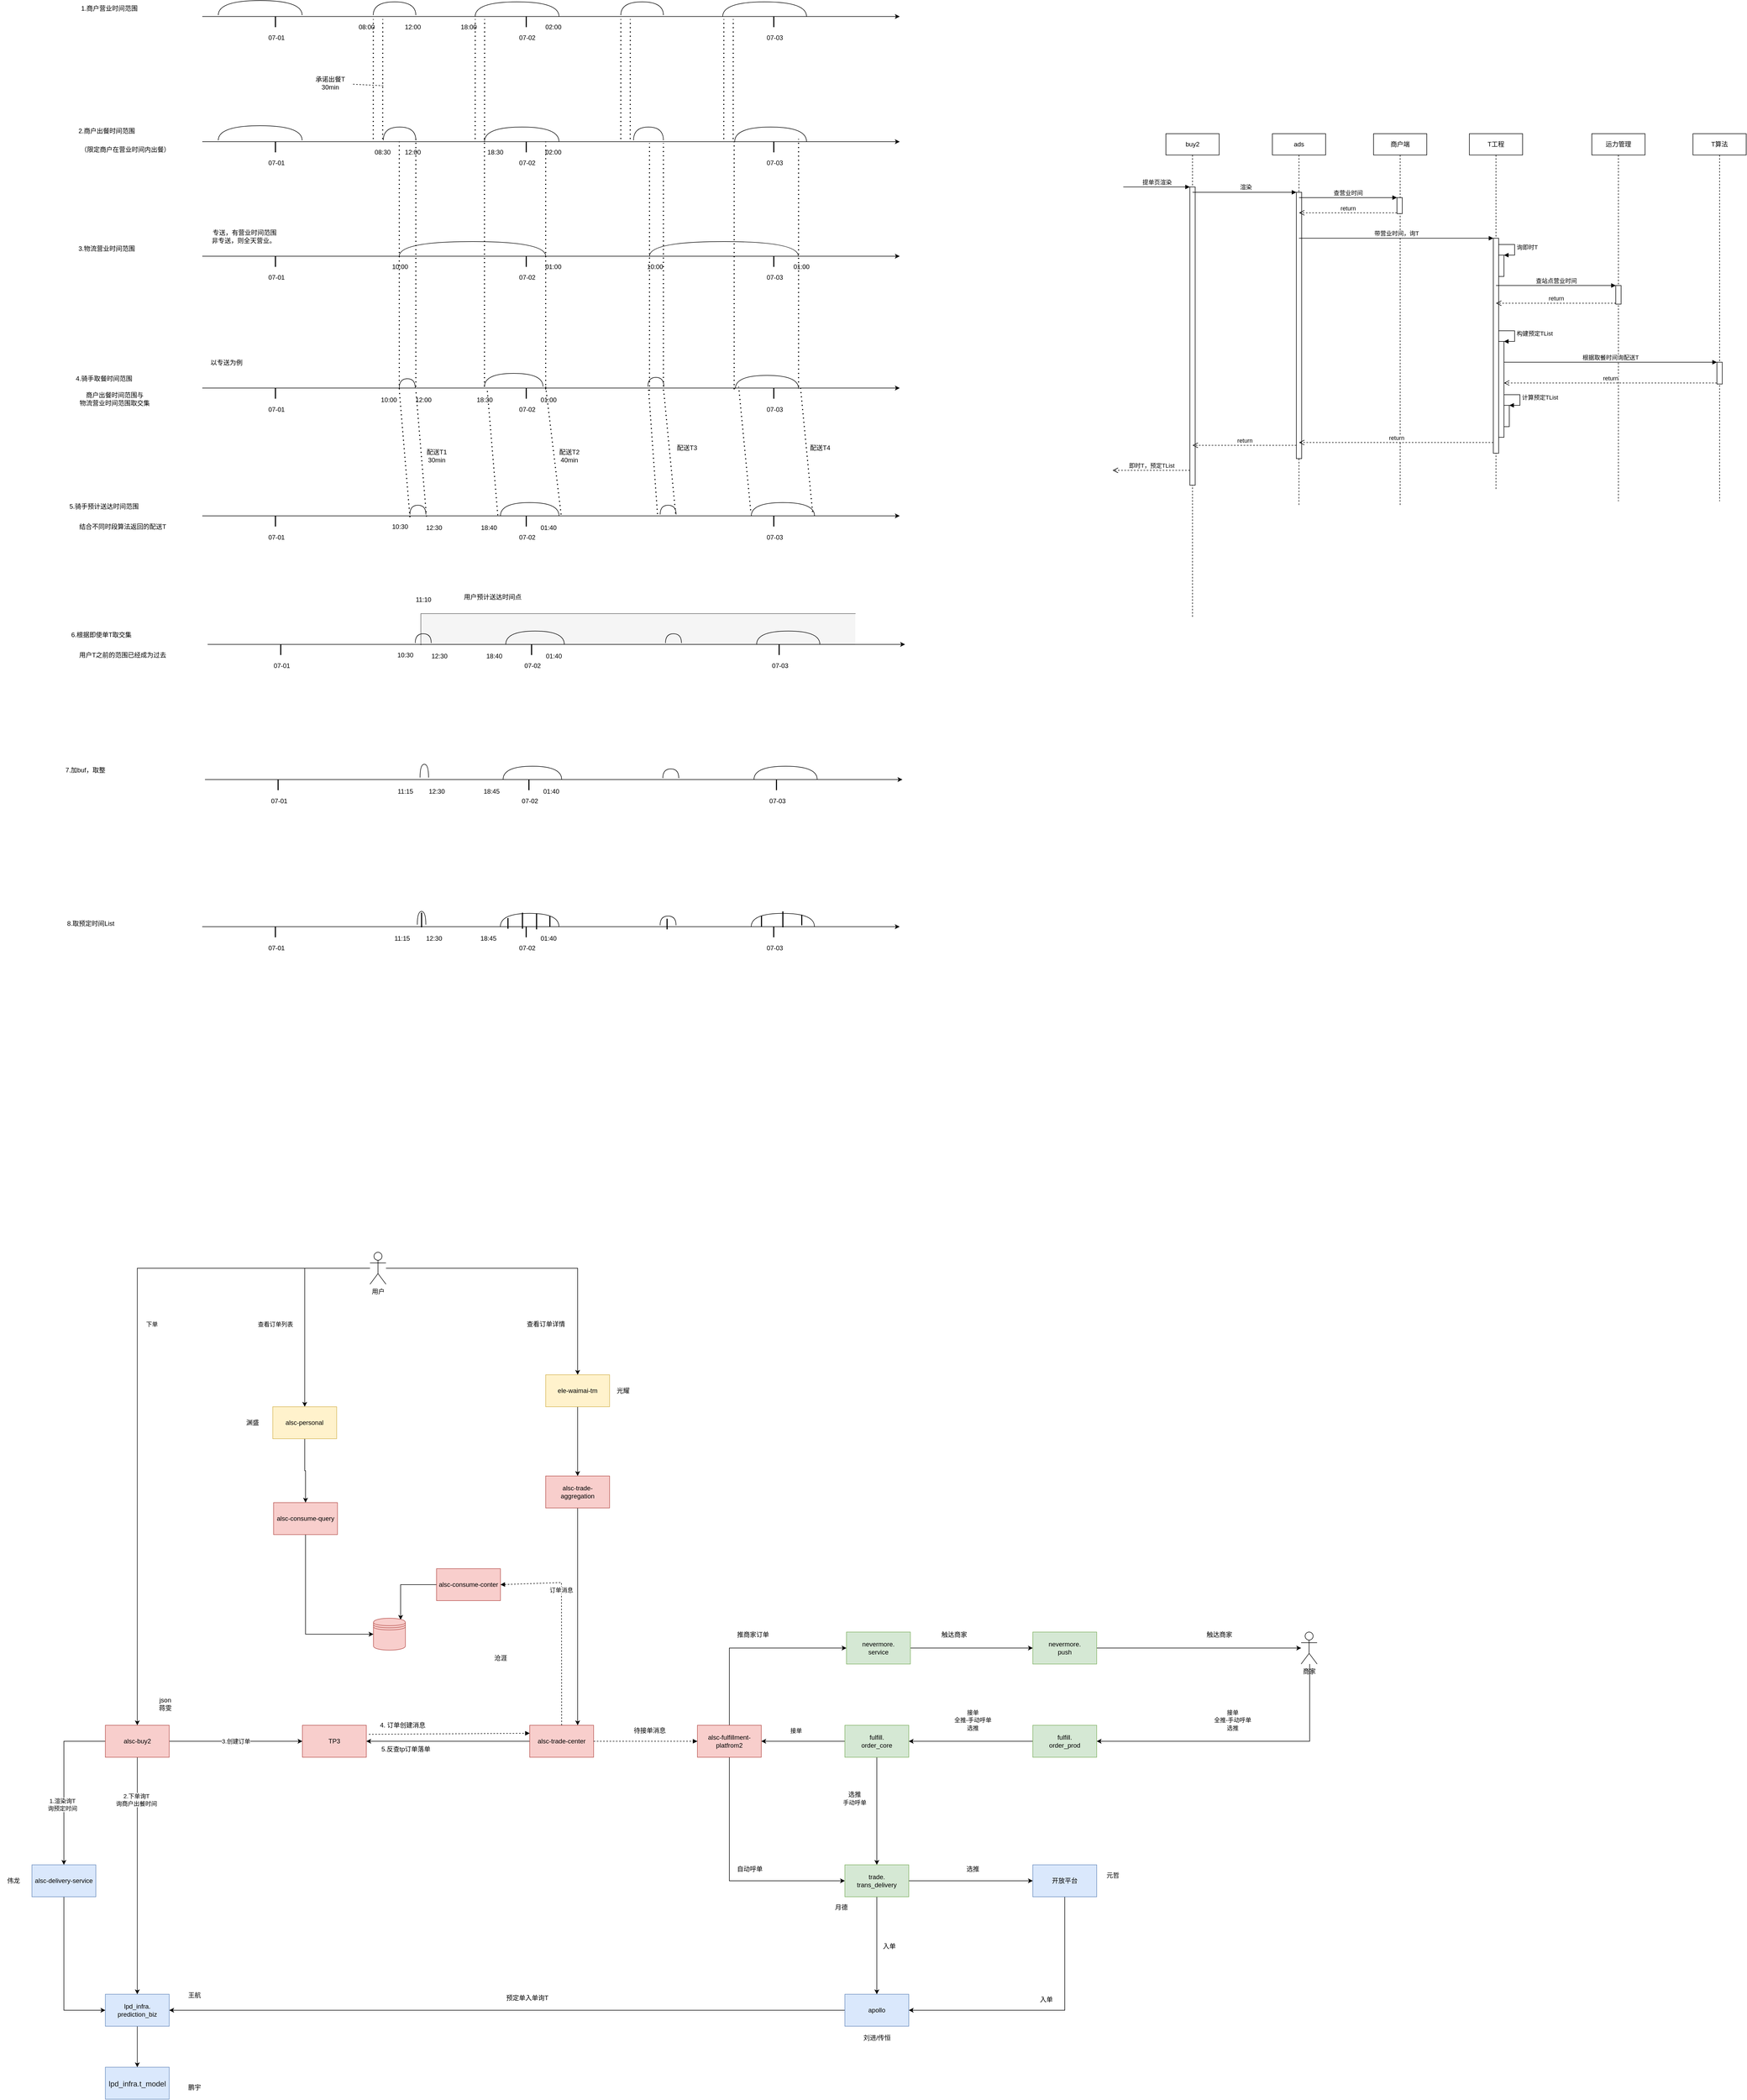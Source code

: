 <mxfile version="20.1.4" type="github">
  <diagram id="dV-8XggYrdHnV9W1wqsp" name="第 1 页">
    <mxGraphModel dx="4058" dy="-10910" grid="1" gridSize="10" guides="1" tooltips="1" connect="1" arrows="1" fold="1" page="1" pageScale="1" pageWidth="827" pageHeight="1169" math="0" shadow="0">
      <root>
        <mxCell id="0" />
        <mxCell id="1" parent="0" />
        <mxCell id="xM2cL--7wDsP8WBkhmkB-135" value="" style="shape=partialRectangle;whiteSpace=wrap;html=1;bottom=0;right=0;fillColor=#f5f5f5;strokeColor=#666666;fontColor=#333333;" parent="1" vertex="1">
          <mxGeometry x="-1359.43" y="13251" width="816" height="59" as="geometry" />
        </mxCell>
        <mxCell id="xM2cL--7wDsP8WBkhmkB-1" value="" style="endArrow=classic;html=1;rounded=0;" parent="1" edge="1">
          <mxGeometry width="50" height="50" relative="1" as="geometry">
            <mxPoint x="-1770.0" y="12130.0" as="sourcePoint" />
            <mxPoint x="-460" y="12130.0" as="targetPoint" />
          </mxGeometry>
        </mxCell>
        <mxCell id="xM2cL--7wDsP8WBkhmkB-2" value="" style="shape=requiredInterface;html=1;verticalLabelPosition=bottom;sketch=0;direction=north;" parent="1" vertex="1">
          <mxGeometry x="-792.5" y="12102.5" width="157.5" height="27.5" as="geometry" />
        </mxCell>
        <mxCell id="xM2cL--7wDsP8WBkhmkB-3" value="" style="shape=requiredInterface;html=1;verticalLabelPosition=bottom;sketch=0;direction=north;" parent="1" vertex="1">
          <mxGeometry x="-983.87" y="12102.5" width="80" height="25" as="geometry" />
        </mxCell>
        <mxCell id="xM2cL--7wDsP8WBkhmkB-4" value="" style="line;strokeWidth=2;direction=south;html=1;" parent="1" vertex="1">
          <mxGeometry x="-701.5" y="12130" width="10" height="20" as="geometry" />
        </mxCell>
        <mxCell id="xM2cL--7wDsP8WBkhmkB-5" value="07-03" style="text;html=1;align=center;verticalAlign=middle;resizable=0;points=[];autosize=1;strokeColor=none;fillColor=none;" parent="1" vertex="1">
          <mxGeometry x="-720" y="12160" width="50" height="20" as="geometry" />
        </mxCell>
        <mxCell id="xM2cL--7wDsP8WBkhmkB-6" value="1.商户营业时间范围" style="text;html=1;align=center;verticalAlign=middle;resizable=0;points=[];autosize=1;strokeColor=none;fillColor=none;" parent="1" vertex="1">
          <mxGeometry x="-2020" y="12105" width="150" height="20" as="geometry" />
        </mxCell>
        <mxCell id="xM2cL--7wDsP8WBkhmkB-7" value="" style="shape=requiredInterface;html=1;verticalLabelPosition=bottom;sketch=0;direction=north;" parent="1" vertex="1">
          <mxGeometry x="-1257.5" y="12102.5" width="157.5" height="27.5" as="geometry" />
        </mxCell>
        <mxCell id="xM2cL--7wDsP8WBkhmkB-8" value="" style="shape=requiredInterface;html=1;verticalLabelPosition=bottom;sketch=0;direction=north;" parent="1" vertex="1">
          <mxGeometry x="-1448.87" y="12102.5" width="80" height="25" as="geometry" />
        </mxCell>
        <mxCell id="xM2cL--7wDsP8WBkhmkB-9" value="" style="line;strokeWidth=2;direction=south;html=1;" parent="1" vertex="1">
          <mxGeometry x="-1166.5" y="12130" width="10" height="20" as="geometry" />
        </mxCell>
        <mxCell id="xM2cL--7wDsP8WBkhmkB-10" value="07-02" style="text;html=1;align=center;verticalAlign=middle;resizable=0;points=[];autosize=1;strokeColor=none;fillColor=none;" parent="1" vertex="1">
          <mxGeometry x="-1185" y="12160" width="50" height="20" as="geometry" />
        </mxCell>
        <mxCell id="xM2cL--7wDsP8WBkhmkB-11" value="" style="line;strokeWidth=2;direction=south;html=1;" parent="1" vertex="1">
          <mxGeometry x="-1637.63" y="12130" width="10" height="20" as="geometry" />
        </mxCell>
        <mxCell id="xM2cL--7wDsP8WBkhmkB-12" value="07-01" style="text;html=1;align=center;verticalAlign=middle;resizable=0;points=[];autosize=1;strokeColor=none;fillColor=none;" parent="1" vertex="1">
          <mxGeometry x="-1656.13" y="12160" width="50" height="20" as="geometry" />
        </mxCell>
        <mxCell id="xM2cL--7wDsP8WBkhmkB-13" value="" style="shape=requiredInterface;html=1;verticalLabelPosition=bottom;sketch=0;direction=north;" parent="1" vertex="1">
          <mxGeometry x="-1740" y="12100" width="157.5" height="27.5" as="geometry" />
        </mxCell>
        <mxCell id="xM2cL--7wDsP8WBkhmkB-14" value="08:00&amp;nbsp;" style="text;html=1;align=center;verticalAlign=middle;resizable=0;points=[];autosize=1;strokeColor=none;fillColor=none;" parent="1" vertex="1">
          <mxGeometry x="-1490" y="12140" width="60" height="20" as="geometry" />
        </mxCell>
        <mxCell id="xM2cL--7wDsP8WBkhmkB-15" value="12:00" style="text;html=1;align=center;verticalAlign=middle;resizable=0;points=[];autosize=1;strokeColor=none;fillColor=none;" parent="1" vertex="1">
          <mxGeometry x="-1400" y="12140" width="50" height="20" as="geometry" />
        </mxCell>
        <mxCell id="xM2cL--7wDsP8WBkhmkB-16" value="18:00" style="text;html=1;align=center;verticalAlign=middle;resizable=0;points=[];autosize=1;strokeColor=none;fillColor=none;" parent="1" vertex="1">
          <mxGeometry x="-1295" y="12140" width="50" height="20" as="geometry" />
        </mxCell>
        <mxCell id="xM2cL--7wDsP8WBkhmkB-17" value="02:00" style="text;html=1;align=center;verticalAlign=middle;resizable=0;points=[];autosize=1;strokeColor=none;fillColor=none;" parent="1" vertex="1">
          <mxGeometry x="-1136.5" y="12140" width="50" height="20" as="geometry" />
        </mxCell>
        <mxCell id="xM2cL--7wDsP8WBkhmkB-18" value="" style="endArrow=classic;html=1;rounded=0;" parent="1" edge="1">
          <mxGeometry width="50" height="50" relative="1" as="geometry">
            <mxPoint x="-1770.0" y="12365.0" as="sourcePoint" />
            <mxPoint x="-460" y="12365.0" as="targetPoint" />
          </mxGeometry>
        </mxCell>
        <mxCell id="xM2cL--7wDsP8WBkhmkB-19" value="" style="shape=requiredInterface;html=1;verticalLabelPosition=bottom;sketch=0;direction=north;" parent="1" vertex="1">
          <mxGeometry x="-770" y="12337.5" width="135" height="27.5" as="geometry" />
        </mxCell>
        <mxCell id="xM2cL--7wDsP8WBkhmkB-20" value="" style="shape=requiredInterface;html=1;verticalLabelPosition=bottom;sketch=0;direction=north;" parent="1" vertex="1">
          <mxGeometry x="-960" y="12337.5" width="56.13" height="25" as="geometry" />
        </mxCell>
        <mxCell id="xM2cL--7wDsP8WBkhmkB-21" value="" style="line;strokeWidth=2;direction=south;html=1;" parent="1" vertex="1">
          <mxGeometry x="-701.5" y="12365" width="10" height="20" as="geometry" />
        </mxCell>
        <mxCell id="xM2cL--7wDsP8WBkhmkB-22" value="07-03" style="text;html=1;align=center;verticalAlign=middle;resizable=0;points=[];autosize=1;strokeColor=none;fillColor=none;" parent="1" vertex="1">
          <mxGeometry x="-720" y="12395" width="50" height="20" as="geometry" />
        </mxCell>
        <mxCell id="xM2cL--7wDsP8WBkhmkB-23" value="2.商户出餐时间范围&lt;br&gt;" style="text;html=1;align=center;verticalAlign=middle;resizable=0;points=[];autosize=1;strokeColor=none;fillColor=none;" parent="1" vertex="1">
          <mxGeometry x="-2025" y="12335" width="150" height="20" as="geometry" />
        </mxCell>
        <mxCell id="xM2cL--7wDsP8WBkhmkB-24" value="" style="shape=requiredInterface;html=1;verticalLabelPosition=bottom;sketch=0;direction=north;" parent="1" vertex="1">
          <mxGeometry x="-1240" y="12337.5" width="140" height="27.5" as="geometry" />
        </mxCell>
        <mxCell id="xM2cL--7wDsP8WBkhmkB-25" value="" style="shape=requiredInterface;html=1;verticalLabelPosition=bottom;sketch=0;direction=north;" parent="1" vertex="1">
          <mxGeometry x="-1430" y="12337.5" width="61.13" height="25" as="geometry" />
        </mxCell>
        <mxCell id="xM2cL--7wDsP8WBkhmkB-26" value="" style="line;strokeWidth=2;direction=south;html=1;" parent="1" vertex="1">
          <mxGeometry x="-1166.5" y="12365" width="10" height="20" as="geometry" />
        </mxCell>
        <mxCell id="xM2cL--7wDsP8WBkhmkB-27" value="07-02" style="text;html=1;align=center;verticalAlign=middle;resizable=0;points=[];autosize=1;strokeColor=none;fillColor=none;" parent="1" vertex="1">
          <mxGeometry x="-1185" y="12395" width="50" height="20" as="geometry" />
        </mxCell>
        <mxCell id="xM2cL--7wDsP8WBkhmkB-28" value="" style="line;strokeWidth=2;direction=south;html=1;" parent="1" vertex="1">
          <mxGeometry x="-1637.63" y="12365" width="10" height="20" as="geometry" />
        </mxCell>
        <mxCell id="xM2cL--7wDsP8WBkhmkB-29" value="07-01" style="text;html=1;align=center;verticalAlign=middle;resizable=0;points=[];autosize=1;strokeColor=none;fillColor=none;" parent="1" vertex="1">
          <mxGeometry x="-1656.13" y="12395" width="50" height="20" as="geometry" />
        </mxCell>
        <mxCell id="xM2cL--7wDsP8WBkhmkB-30" value="" style="shape=requiredInterface;html=1;verticalLabelPosition=bottom;sketch=0;direction=north;" parent="1" vertex="1">
          <mxGeometry x="-1740" y="12335" width="157.5" height="27.5" as="geometry" />
        </mxCell>
        <mxCell id="xM2cL--7wDsP8WBkhmkB-31" value="08:30&amp;nbsp;" style="text;html=1;align=center;verticalAlign=middle;resizable=0;points=[];autosize=1;strokeColor=none;fillColor=none;" parent="1" vertex="1">
          <mxGeometry x="-1460" y="12375" width="60" height="20" as="geometry" />
        </mxCell>
        <mxCell id="xM2cL--7wDsP8WBkhmkB-32" value="12:00" style="text;html=1;align=center;verticalAlign=middle;resizable=0;points=[];autosize=1;strokeColor=none;fillColor=none;" parent="1" vertex="1">
          <mxGeometry x="-1400" y="12375" width="50" height="20" as="geometry" />
        </mxCell>
        <mxCell id="xM2cL--7wDsP8WBkhmkB-33" value="18:30" style="text;html=1;align=center;verticalAlign=middle;resizable=0;points=[];autosize=1;strokeColor=none;fillColor=none;" parent="1" vertex="1">
          <mxGeometry x="-1245" y="12375" width="50" height="20" as="geometry" />
        </mxCell>
        <mxCell id="xM2cL--7wDsP8WBkhmkB-34" value="02:00" style="text;html=1;align=center;verticalAlign=middle;resizable=0;points=[];autosize=1;strokeColor=none;fillColor=none;" parent="1" vertex="1">
          <mxGeometry x="-1136.5" y="12375" width="50" height="20" as="geometry" />
        </mxCell>
        <mxCell id="xM2cL--7wDsP8WBkhmkB-35" value="" style="endArrow=none;dashed=1;html=1;dashPattern=1 3;strokeWidth=2;rounded=0;" parent="1" edge="1">
          <mxGeometry width="50" height="50" relative="1" as="geometry">
            <mxPoint x="-1257.5" y="12360.0" as="sourcePoint" />
            <mxPoint x="-1257.37" y="12135.0" as="targetPoint" />
          </mxGeometry>
        </mxCell>
        <mxCell id="xM2cL--7wDsP8WBkhmkB-36" value="" style="endArrow=none;dashed=1;html=1;dashPattern=1 3;strokeWidth=2;rounded=0;" parent="1" edge="1">
          <mxGeometry width="50" height="50" relative="1" as="geometry">
            <mxPoint x="-1239.83" y="12360.0" as="sourcePoint" />
            <mxPoint x="-1239.7" y="12135.0" as="targetPoint" />
          </mxGeometry>
        </mxCell>
        <mxCell id="xM2cL--7wDsP8WBkhmkB-37" value="" style="endArrow=none;dashed=1;html=1;dashPattern=1 3;strokeWidth=2;rounded=0;" parent="1" edge="1">
          <mxGeometry width="50" height="50" relative="1" as="geometry">
            <mxPoint x="-1448.87" y="12360.0" as="sourcePoint" />
            <mxPoint x="-1448.74" y="12135.0" as="targetPoint" />
          </mxGeometry>
        </mxCell>
        <mxCell id="xM2cL--7wDsP8WBkhmkB-38" value="" style="endArrow=none;dashed=1;html=1;dashPattern=1 3;strokeWidth=2;rounded=0;" parent="1" edge="1">
          <mxGeometry width="50" height="50" relative="1" as="geometry">
            <mxPoint x="-1431.2" y="12360.0" as="sourcePoint" />
            <mxPoint x="-1431.07" y="12135.0" as="targetPoint" />
          </mxGeometry>
        </mxCell>
        <mxCell id="xM2cL--7wDsP8WBkhmkB-39" value="" style="endArrow=none;dashed=1;html=1;dashPattern=1 3;strokeWidth=2;rounded=0;" parent="1" edge="1">
          <mxGeometry width="50" height="50" relative="1" as="geometry">
            <mxPoint x="-983.87" y="12360.0" as="sourcePoint" />
            <mxPoint x="-983.74" y="12135.0" as="targetPoint" />
          </mxGeometry>
        </mxCell>
        <mxCell id="xM2cL--7wDsP8WBkhmkB-40" value="" style="endArrow=none;dashed=1;html=1;dashPattern=1 3;strokeWidth=2;rounded=0;" parent="1" edge="1">
          <mxGeometry width="50" height="50" relative="1" as="geometry">
            <mxPoint x="-966.2" y="12360.0" as="sourcePoint" />
            <mxPoint x="-966.07" y="12135.0" as="targetPoint" />
          </mxGeometry>
        </mxCell>
        <mxCell id="xM2cL--7wDsP8WBkhmkB-41" value="" style="endArrow=none;dashed=1;html=1;dashPattern=1 3;strokeWidth=2;rounded=0;" parent="1" edge="1">
          <mxGeometry width="50" height="50" relative="1" as="geometry">
            <mxPoint x="-790.5" y="12360.0" as="sourcePoint" />
            <mxPoint x="-790.37" y="12135.0" as="targetPoint" />
          </mxGeometry>
        </mxCell>
        <mxCell id="xM2cL--7wDsP8WBkhmkB-42" value="" style="endArrow=none;dashed=1;html=1;dashPattern=1 3;strokeWidth=2;rounded=0;" parent="1" edge="1">
          <mxGeometry width="50" height="50" relative="1" as="geometry">
            <mxPoint x="-772.83" y="12360.0" as="sourcePoint" />
            <mxPoint x="-772.7" y="12135.0" as="targetPoint" />
          </mxGeometry>
        </mxCell>
        <mxCell id="xM2cL--7wDsP8WBkhmkB-43" value="承诺出餐T&lt;br&gt;30min" style="text;html=1;align=center;verticalAlign=middle;resizable=0;points=[];autosize=1;strokeColor=none;fillColor=none;" parent="1" vertex="1">
          <mxGeometry x="-1570" y="12240" width="80" height="30" as="geometry" />
        </mxCell>
        <mxCell id="xM2cL--7wDsP8WBkhmkB-44" value="" style="endArrow=none;dashed=1;html=1;rounded=0;" parent="1" target="xM2cL--7wDsP8WBkhmkB-43" edge="1">
          <mxGeometry width="50" height="50" relative="1" as="geometry">
            <mxPoint x="-1430" y="12260.0" as="sourcePoint" />
            <mxPoint x="-1310" y="11930" as="targetPoint" />
          </mxGeometry>
        </mxCell>
        <mxCell id="xM2cL--7wDsP8WBkhmkB-45" value="" style="endArrow=classic;html=1;rounded=0;" parent="1" edge="1">
          <mxGeometry width="50" height="50" relative="1" as="geometry">
            <mxPoint x="-1770.0" y="12580.0" as="sourcePoint" />
            <mxPoint x="-460" y="12580.0" as="targetPoint" />
          </mxGeometry>
        </mxCell>
        <mxCell id="xM2cL--7wDsP8WBkhmkB-46" value="" style="shape=requiredInterface;html=1;verticalLabelPosition=bottom;sketch=0;direction=north;" parent="1" vertex="1">
          <mxGeometry x="-1400" y="12552.5" width="275" height="27.5" as="geometry" />
        </mxCell>
        <mxCell id="xM2cL--7wDsP8WBkhmkB-47" value="" style="line;strokeWidth=2;direction=south;html=1;" parent="1" vertex="1">
          <mxGeometry x="-701.5" y="12580" width="10" height="20" as="geometry" />
        </mxCell>
        <mxCell id="xM2cL--7wDsP8WBkhmkB-48" value="07-03" style="text;html=1;align=center;verticalAlign=middle;resizable=0;points=[];autosize=1;strokeColor=none;fillColor=none;" parent="1" vertex="1">
          <mxGeometry x="-720" y="12610" width="50" height="20" as="geometry" />
        </mxCell>
        <mxCell id="xM2cL--7wDsP8WBkhmkB-49" value="3.物流营业时间范围" style="text;html=1;align=center;verticalAlign=middle;resizable=0;points=[];autosize=1;strokeColor=none;fillColor=none;" parent="1" vertex="1">
          <mxGeometry x="-2025" y="12556.25" width="150" height="20" as="geometry" />
        </mxCell>
        <mxCell id="xM2cL--7wDsP8WBkhmkB-50" value="" style="line;strokeWidth=2;direction=south;html=1;" parent="1" vertex="1">
          <mxGeometry x="-1166.5" y="12580" width="10" height="20" as="geometry" />
        </mxCell>
        <mxCell id="xM2cL--7wDsP8WBkhmkB-51" value="07-02" style="text;html=1;align=center;verticalAlign=middle;resizable=0;points=[];autosize=1;strokeColor=none;fillColor=none;" parent="1" vertex="1">
          <mxGeometry x="-1185" y="12610" width="50" height="20" as="geometry" />
        </mxCell>
        <mxCell id="xM2cL--7wDsP8WBkhmkB-52" value="" style="line;strokeWidth=2;direction=south;html=1;" parent="1" vertex="1">
          <mxGeometry x="-1637.63" y="12580" width="10" height="20" as="geometry" />
        </mxCell>
        <mxCell id="xM2cL--7wDsP8WBkhmkB-53" value="07-01" style="text;html=1;align=center;verticalAlign=middle;resizable=0;points=[];autosize=1;strokeColor=none;fillColor=none;" parent="1" vertex="1">
          <mxGeometry x="-1656.13" y="12610" width="50" height="20" as="geometry" />
        </mxCell>
        <mxCell id="xM2cL--7wDsP8WBkhmkB-54" value="10:00" style="text;html=1;align=center;verticalAlign=middle;resizable=0;points=[];autosize=1;strokeColor=none;fillColor=none;" parent="1" vertex="1">
          <mxGeometry x="-1424.43" y="12590" width="50" height="20" as="geometry" />
        </mxCell>
        <mxCell id="xM2cL--7wDsP8WBkhmkB-55" value="01:00" style="text;html=1;align=center;verticalAlign=middle;resizable=0;points=[];autosize=1;strokeColor=none;fillColor=none;" parent="1" vertex="1">
          <mxGeometry x="-1136.5" y="12590" width="50" height="20" as="geometry" />
        </mxCell>
        <mxCell id="xM2cL--7wDsP8WBkhmkB-56" value="" style="shape=requiredInterface;html=1;verticalLabelPosition=bottom;sketch=0;direction=north;" parent="1" vertex="1">
          <mxGeometry x="-930" y="12552.5" width="279.5" height="27.5" as="geometry" />
        </mxCell>
        <mxCell id="xM2cL--7wDsP8WBkhmkB-57" value="10:00" style="text;html=1;align=center;verticalAlign=middle;resizable=0;points=[];autosize=1;strokeColor=none;fillColor=none;" parent="1" vertex="1">
          <mxGeometry x="-945" y="12590" width="50" height="20" as="geometry" />
        </mxCell>
        <mxCell id="xM2cL--7wDsP8WBkhmkB-58" value="01:00" style="text;html=1;align=center;verticalAlign=middle;resizable=0;points=[];autosize=1;strokeColor=none;fillColor=none;" parent="1" vertex="1">
          <mxGeometry x="-670" y="12590" width="50" height="20" as="geometry" />
        </mxCell>
        <mxCell id="xM2cL--7wDsP8WBkhmkB-59" value="专送，有营业时间范围&lt;br&gt;非专送，则全天营业。&amp;nbsp;" style="text;html=1;align=center;verticalAlign=middle;resizable=0;points=[];autosize=1;strokeColor=none;fillColor=none;" parent="1" vertex="1">
          <mxGeometry x="-1776.13" y="12527.5" width="170" height="30" as="geometry" />
        </mxCell>
        <mxCell id="xM2cL--7wDsP8WBkhmkB-60" value="" style="endArrow=classic;html=1;rounded=0;" parent="1" edge="1">
          <mxGeometry width="50" height="50" relative="1" as="geometry">
            <mxPoint x="-1770.0" y="12827.5" as="sourcePoint" />
            <mxPoint x="-460" y="12827.5" as="targetPoint" />
          </mxGeometry>
        </mxCell>
        <mxCell id="xM2cL--7wDsP8WBkhmkB-61" value="" style="line;strokeWidth=2;direction=south;html=1;" parent="1" vertex="1">
          <mxGeometry x="-701.5" y="12827.5" width="10" height="20" as="geometry" />
        </mxCell>
        <mxCell id="xM2cL--7wDsP8WBkhmkB-62" value="07-03" style="text;html=1;align=center;verticalAlign=middle;resizable=0;points=[];autosize=1;strokeColor=none;fillColor=none;" parent="1" vertex="1">
          <mxGeometry x="-720" y="12857.5" width="50" height="20" as="geometry" />
        </mxCell>
        <mxCell id="xM2cL--7wDsP8WBkhmkB-63" value="" style="line;strokeWidth=2;direction=south;html=1;" parent="1" vertex="1">
          <mxGeometry x="-1166.5" y="12827.5" width="10" height="20" as="geometry" />
        </mxCell>
        <mxCell id="xM2cL--7wDsP8WBkhmkB-64" value="07-02" style="text;html=1;align=center;verticalAlign=middle;resizable=0;points=[];autosize=1;strokeColor=none;fillColor=none;" parent="1" vertex="1">
          <mxGeometry x="-1185" y="12857.5" width="50" height="20" as="geometry" />
        </mxCell>
        <mxCell id="xM2cL--7wDsP8WBkhmkB-65" value="" style="line;strokeWidth=2;direction=south;html=1;" parent="1" vertex="1">
          <mxGeometry x="-1637.63" y="12827.5" width="10" height="20" as="geometry" />
        </mxCell>
        <mxCell id="xM2cL--7wDsP8WBkhmkB-66" value="07-01" style="text;html=1;align=center;verticalAlign=middle;resizable=0;points=[];autosize=1;strokeColor=none;fillColor=none;" parent="1" vertex="1">
          <mxGeometry x="-1656.13" y="12857.5" width="50" height="20" as="geometry" />
        </mxCell>
        <mxCell id="xM2cL--7wDsP8WBkhmkB-67" value="4.骑手取餐时间范围" style="text;html=1;align=center;verticalAlign=middle;resizable=0;points=[];autosize=1;strokeColor=none;fillColor=none;" parent="1" vertex="1">
          <mxGeometry x="-2030" y="12800" width="150" height="20" as="geometry" />
        </mxCell>
        <mxCell id="xM2cL--7wDsP8WBkhmkB-68" value="（限定商户在营业时间内出餐）" style="text;html=1;align=center;verticalAlign=middle;resizable=0;points=[];autosize=1;strokeColor=none;fillColor=none;" parent="1" vertex="1">
          <mxGeometry x="-2030" y="12370" width="230" height="20" as="geometry" />
        </mxCell>
        <mxCell id="xM2cL--7wDsP8WBkhmkB-69" value="以专送为例" style="text;html=1;align=center;verticalAlign=middle;resizable=0;points=[];autosize=1;strokeColor=none;fillColor=none;" parent="1" vertex="1">
          <mxGeometry x="-1770.13" y="12770" width="90" height="20" as="geometry" />
        </mxCell>
        <mxCell id="xM2cL--7wDsP8WBkhmkB-70" value="" style="endArrow=none;dashed=1;html=1;dashPattern=1 3;strokeWidth=2;rounded=0;" parent="1" edge="1">
          <mxGeometry width="50" height="50" relative="1" as="geometry">
            <mxPoint x="-1400" y="12830.0" as="sourcePoint" />
            <mxPoint x="-1400" y="12365.0" as="targetPoint" />
          </mxGeometry>
        </mxCell>
        <mxCell id="xM2cL--7wDsP8WBkhmkB-71" value="" style="endArrow=none;dashed=1;html=1;dashPattern=1 3;strokeWidth=2;rounded=0;" parent="1" edge="1">
          <mxGeometry width="50" height="50" relative="1" as="geometry">
            <mxPoint x="-1368.87" y="12825.0" as="sourcePoint" />
            <mxPoint x="-1368.87" y="12360.0" as="targetPoint" />
          </mxGeometry>
        </mxCell>
        <mxCell id="xM2cL--7wDsP8WBkhmkB-72" value="" style="endArrow=none;dashed=1;html=1;dashPattern=1 3;strokeWidth=2;rounded=0;" parent="1" edge="1">
          <mxGeometry width="50" height="50" relative="1" as="geometry">
            <mxPoint x="-1240" y="12825.0" as="sourcePoint" />
            <mxPoint x="-1240" y="12360.0" as="targetPoint" />
          </mxGeometry>
        </mxCell>
        <mxCell id="xM2cL--7wDsP8WBkhmkB-73" value="" style="endArrow=none;dashed=1;html=1;dashPattern=1 3;strokeWidth=2;rounded=0;" parent="1" edge="1">
          <mxGeometry width="50" height="50" relative="1" as="geometry">
            <mxPoint x="-1125" y="12830.0" as="sourcePoint" />
            <mxPoint x="-1125" y="12365.0" as="targetPoint" />
          </mxGeometry>
        </mxCell>
        <mxCell id="xM2cL--7wDsP8WBkhmkB-74" value="" style="endArrow=none;dashed=1;html=1;dashPattern=1 3;strokeWidth=2;rounded=0;" parent="1" edge="1">
          <mxGeometry width="50" height="50" relative="1" as="geometry">
            <mxPoint x="-930" y="12832.5" as="sourcePoint" />
            <mxPoint x="-930" y="12367.5" as="targetPoint" />
          </mxGeometry>
        </mxCell>
        <mxCell id="xM2cL--7wDsP8WBkhmkB-75" value="" style="endArrow=none;dashed=1;html=1;dashPattern=1 3;strokeWidth=2;rounded=0;" parent="1" edge="1">
          <mxGeometry width="50" height="50" relative="1" as="geometry">
            <mxPoint x="-903.87" y="12832.5" as="sourcePoint" />
            <mxPoint x="-903.87" y="12367.5" as="targetPoint" />
          </mxGeometry>
        </mxCell>
        <mxCell id="xM2cL--7wDsP8WBkhmkB-76" value="" style="endArrow=none;dashed=1;html=1;dashPattern=1 3;strokeWidth=2;rounded=0;" parent="1" edge="1">
          <mxGeometry width="50" height="50" relative="1" as="geometry">
            <mxPoint x="-771" y="12830.0" as="sourcePoint" />
            <mxPoint x="-771" y="12365.0" as="targetPoint" />
          </mxGeometry>
        </mxCell>
        <mxCell id="xM2cL--7wDsP8WBkhmkB-77" value="" style="endArrow=none;dashed=1;html=1;dashPattern=1 3;strokeWidth=2;rounded=0;" parent="1" edge="1">
          <mxGeometry width="50" height="50" relative="1" as="geometry">
            <mxPoint x="-650" y="12825.0" as="sourcePoint" />
            <mxPoint x="-650" y="12360.0" as="targetPoint" />
          </mxGeometry>
        </mxCell>
        <mxCell id="xM2cL--7wDsP8WBkhmkB-78" value="商户出餐时间范围与&lt;br&gt;物流营业时间范围取交集" style="text;html=1;align=center;verticalAlign=middle;resizable=0;points=[];autosize=1;strokeColor=none;fillColor=none;" parent="1" vertex="1">
          <mxGeometry x="-2025" y="12832.5" width="180" height="30" as="geometry" />
        </mxCell>
        <mxCell id="xM2cL--7wDsP8WBkhmkB-79" value="" style="shape=requiredInterface;html=1;verticalLabelPosition=bottom;sketch=0;direction=north;" parent="1" vertex="1">
          <mxGeometry x="-1400" y="12810" width="30" height="17.5" as="geometry" />
        </mxCell>
        <mxCell id="xM2cL--7wDsP8WBkhmkB-80" value="" style="shape=requiredInterface;html=1;verticalLabelPosition=bottom;sketch=0;direction=north;" parent="1" vertex="1">
          <mxGeometry x="-1240" y="12800" width="110" height="25" as="geometry" />
        </mxCell>
        <mxCell id="xM2cL--7wDsP8WBkhmkB-81" value="" style="shape=requiredInterface;html=1;verticalLabelPosition=bottom;sketch=0;direction=north;" parent="1" vertex="1">
          <mxGeometry x="-933" y="12807.5" width="30" height="17.5" as="geometry" />
        </mxCell>
        <mxCell id="xM2cL--7wDsP8WBkhmkB-82" value="" style="shape=requiredInterface;html=1;verticalLabelPosition=bottom;sketch=0;direction=north;" parent="1" vertex="1">
          <mxGeometry x="-768.75" y="12803.75" width="118.75" height="25" as="geometry" />
        </mxCell>
        <mxCell id="xM2cL--7wDsP8WBkhmkB-83" value="10:00" style="text;html=1;align=center;verticalAlign=middle;resizable=0;points=[];autosize=1;strokeColor=none;fillColor=none;" parent="1" vertex="1">
          <mxGeometry x="-1445" y="12840" width="50" height="20" as="geometry" />
        </mxCell>
        <mxCell id="xM2cL--7wDsP8WBkhmkB-84" value="12:00" style="text;html=1;align=center;verticalAlign=middle;resizable=0;points=[];autosize=1;strokeColor=none;fillColor=none;" parent="1" vertex="1">
          <mxGeometry x="-1380" y="12840" width="50" height="20" as="geometry" />
        </mxCell>
        <mxCell id="xM2cL--7wDsP8WBkhmkB-85" value="18:30" style="text;html=1;align=center;verticalAlign=middle;resizable=0;points=[];autosize=1;strokeColor=none;fillColor=none;" parent="1" vertex="1">
          <mxGeometry x="-1265" y="12840" width="50" height="20" as="geometry" />
        </mxCell>
        <mxCell id="xM2cL--7wDsP8WBkhmkB-86" value="01:00" style="text;html=1;align=center;verticalAlign=middle;resizable=0;points=[];autosize=1;strokeColor=none;fillColor=none;" parent="1" vertex="1">
          <mxGeometry x="-1145" y="12840" width="50" height="20" as="geometry" />
        </mxCell>
        <mxCell id="xM2cL--7wDsP8WBkhmkB-87" value="" style="endArrow=classic;html=1;rounded=0;" parent="1" edge="1">
          <mxGeometry width="50" height="50" relative="1" as="geometry">
            <mxPoint x="-1770.0" y="13067.5" as="sourcePoint" />
            <mxPoint x="-460" y="13067.5" as="targetPoint" />
          </mxGeometry>
        </mxCell>
        <mxCell id="xM2cL--7wDsP8WBkhmkB-88" value="" style="line;strokeWidth=2;direction=south;html=1;" parent="1" vertex="1">
          <mxGeometry x="-701.5" y="13067.5" width="10" height="20" as="geometry" />
        </mxCell>
        <mxCell id="xM2cL--7wDsP8WBkhmkB-89" value="07-03" style="text;html=1;align=center;verticalAlign=middle;resizable=0;points=[];autosize=1;strokeColor=none;fillColor=none;" parent="1" vertex="1">
          <mxGeometry x="-720" y="13097.5" width="50" height="20" as="geometry" />
        </mxCell>
        <mxCell id="xM2cL--7wDsP8WBkhmkB-90" value="" style="line;strokeWidth=2;direction=south;html=1;" parent="1" vertex="1">
          <mxGeometry x="-1166.5" y="13067.5" width="10" height="20" as="geometry" />
        </mxCell>
        <mxCell id="xM2cL--7wDsP8WBkhmkB-91" value="07-02" style="text;html=1;align=center;verticalAlign=middle;resizable=0;points=[];autosize=1;strokeColor=none;fillColor=none;" parent="1" vertex="1">
          <mxGeometry x="-1185" y="13097.5" width="50" height="20" as="geometry" />
        </mxCell>
        <mxCell id="xM2cL--7wDsP8WBkhmkB-92" value="" style="line;strokeWidth=2;direction=south;html=1;" parent="1" vertex="1">
          <mxGeometry x="-1637.63" y="13067.5" width="10" height="20" as="geometry" />
        </mxCell>
        <mxCell id="xM2cL--7wDsP8WBkhmkB-93" value="07-01" style="text;html=1;align=center;verticalAlign=middle;resizable=0;points=[];autosize=1;strokeColor=none;fillColor=none;" parent="1" vertex="1">
          <mxGeometry x="-1656.13" y="13097.5" width="50" height="20" as="geometry" />
        </mxCell>
        <mxCell id="xM2cL--7wDsP8WBkhmkB-94" value="5.骑手预计送达时间范围" style="text;html=1;align=center;verticalAlign=middle;resizable=0;points=[];autosize=1;strokeColor=none;fillColor=none;" parent="1" vertex="1">
          <mxGeometry x="-2045" y="13040" width="180" height="20" as="geometry" />
        </mxCell>
        <mxCell id="xM2cL--7wDsP8WBkhmkB-95" value="结合不同时段算法返回的配送T" style="text;html=1;align=center;verticalAlign=middle;resizable=0;points=[];autosize=1;strokeColor=none;fillColor=none;" parent="1" vertex="1">
          <mxGeometry x="-2030" y="13077.5" width="220" height="20" as="geometry" />
        </mxCell>
        <mxCell id="xM2cL--7wDsP8WBkhmkB-96" value="" style="shape=requiredInterface;html=1;verticalLabelPosition=bottom;sketch=0;direction=north;" parent="1" vertex="1">
          <mxGeometry x="-1380" y="13047.5" width="30" height="17.5" as="geometry" />
        </mxCell>
        <mxCell id="xM2cL--7wDsP8WBkhmkB-97" value="" style="shape=requiredInterface;html=1;verticalLabelPosition=bottom;sketch=0;direction=north;" parent="1" vertex="1">
          <mxGeometry x="-1210" y="13042.5" width="110" height="25" as="geometry" />
        </mxCell>
        <mxCell id="xM2cL--7wDsP8WBkhmkB-98" value="" style="shape=requiredInterface;html=1;verticalLabelPosition=bottom;sketch=0;direction=north;" parent="1" vertex="1">
          <mxGeometry x="-910" y="13047.5" width="30" height="17.5" as="geometry" />
        </mxCell>
        <mxCell id="xM2cL--7wDsP8WBkhmkB-99" value="" style="shape=requiredInterface;html=1;verticalLabelPosition=bottom;sketch=0;direction=north;" parent="1" vertex="1">
          <mxGeometry x="-738.75" y="13042.5" width="118.75" height="25" as="geometry" />
        </mxCell>
        <mxCell id="xM2cL--7wDsP8WBkhmkB-100" value="10:30" style="text;html=1;align=center;verticalAlign=middle;resizable=0;points=[];autosize=1;strokeColor=none;fillColor=none;" parent="1" vertex="1">
          <mxGeometry x="-1424.43" y="13077.5" width="50" height="20" as="geometry" />
        </mxCell>
        <mxCell id="xM2cL--7wDsP8WBkhmkB-101" value="12:30" style="text;html=1;align=center;verticalAlign=middle;resizable=0;points=[];autosize=1;strokeColor=none;fillColor=none;" parent="1" vertex="1">
          <mxGeometry x="-1360" y="13080" width="50" height="20" as="geometry" />
        </mxCell>
        <mxCell id="xM2cL--7wDsP8WBkhmkB-102" value="18:40" style="text;html=1;align=center;verticalAlign=middle;resizable=0;points=[];autosize=1;strokeColor=none;fillColor=none;" parent="1" vertex="1">
          <mxGeometry x="-1257.5" y="13080" width="50" height="20" as="geometry" />
        </mxCell>
        <mxCell id="xM2cL--7wDsP8WBkhmkB-103" value="01:40" style="text;html=1;align=center;verticalAlign=middle;resizable=0;points=[];autosize=1;strokeColor=none;fillColor=none;" parent="1" vertex="1">
          <mxGeometry x="-1145" y="13080" width="50" height="20" as="geometry" />
        </mxCell>
        <mxCell id="xM2cL--7wDsP8WBkhmkB-104" value="" style="endArrow=none;dashed=1;html=1;dashPattern=1 3;strokeWidth=2;rounded=0;" parent="1" edge="1">
          <mxGeometry width="50" height="50" relative="1" as="geometry">
            <mxPoint x="-1380" y="13070.0" as="sourcePoint" />
            <mxPoint x="-1399.93" y="12832.5" as="targetPoint" />
          </mxGeometry>
        </mxCell>
        <mxCell id="xM2cL--7wDsP8WBkhmkB-105" value="配送T1&lt;br&gt;30min" style="text;html=1;align=center;verticalAlign=middle;resizable=0;points=[];autosize=1;strokeColor=none;fillColor=none;" parent="1" vertex="1">
          <mxGeometry x="-1360" y="12940" width="60" height="30" as="geometry" />
        </mxCell>
        <mxCell id="xM2cL--7wDsP8WBkhmkB-106" value="" style="endArrow=none;dashed=1;html=1;dashPattern=1 3;strokeWidth=2;rounded=0;" parent="1" edge="1">
          <mxGeometry width="50" height="50" relative="1" as="geometry">
            <mxPoint x="-1348.94" y="13068.75" as="sourcePoint" />
            <mxPoint x="-1368.87" y="12831.25" as="targetPoint" />
          </mxGeometry>
        </mxCell>
        <mxCell id="xM2cL--7wDsP8WBkhmkB-107" style="edgeStyle=orthogonalEdgeStyle;rounded=0;orthogonalLoop=1;jettySize=auto;html=1;exitX=0;exitY=0.5;exitDx=0;exitDy=0;exitPerimeter=0;" parent="1" source="xM2cL--7wDsP8WBkhmkB-98" target="xM2cL--7wDsP8WBkhmkB-98" edge="1">
          <mxGeometry relative="1" as="geometry" />
        </mxCell>
        <mxCell id="xM2cL--7wDsP8WBkhmkB-108" value="" style="endArrow=none;dashed=1;html=1;dashPattern=1 3;strokeWidth=2;rounded=0;" parent="1" edge="1">
          <mxGeometry width="50" height="50" relative="1" as="geometry">
            <mxPoint x="-1215" y="13066.25" as="sourcePoint" />
            <mxPoint x="-1234.93" y="12828.75" as="targetPoint" />
          </mxGeometry>
        </mxCell>
        <mxCell id="xM2cL--7wDsP8WBkhmkB-109" value="" style="endArrow=none;dashed=1;html=1;dashPattern=1 3;strokeWidth=2;rounded=0;exitX=0.1;exitY=1.036;exitDx=0;exitDy=0;exitPerimeter=0;" parent="1" source="xM2cL--7wDsP8WBkhmkB-97" edge="1">
          <mxGeometry width="50" height="50" relative="1" as="geometry">
            <mxPoint x="-1105.07" y="13062.5" as="sourcePoint" />
            <mxPoint x="-1125" y="12825.0" as="targetPoint" />
          </mxGeometry>
        </mxCell>
        <mxCell id="xM2cL--7wDsP8WBkhmkB-110" value="配送T2 &lt;br&gt;40min" style="text;html=1;align=center;verticalAlign=middle;resizable=0;points=[];autosize=1;strokeColor=none;fillColor=none;" parent="1" vertex="1">
          <mxGeometry x="-1111.5" y="12940" width="60" height="30" as="geometry" />
        </mxCell>
        <mxCell id="xM2cL--7wDsP8WBkhmkB-111" value="" style="endArrow=none;dashed=1;html=1;dashPattern=1 3;strokeWidth=2;rounded=0;exitX=0.057;exitY=-0.167;exitDx=0;exitDy=0;exitPerimeter=0;" parent="1" source="xM2cL--7wDsP8WBkhmkB-98" edge="1">
          <mxGeometry width="50" height="50" relative="1" as="geometry">
            <mxPoint x="-903.0" y="13067.5" as="sourcePoint" />
            <mxPoint x="-931.96" y="12827.5" as="targetPoint" />
          </mxGeometry>
        </mxCell>
        <mxCell id="xM2cL--7wDsP8WBkhmkB-112" value="" style="endArrow=none;dashed=1;html=1;dashPattern=1 3;strokeWidth=2;rounded=0;exitX=0.114;exitY=0.967;exitDx=0;exitDy=0;exitPerimeter=0;" parent="1" source="xM2cL--7wDsP8WBkhmkB-98" edge="1">
          <mxGeometry width="50" height="50" relative="1" as="geometry">
            <mxPoint x="-886.52" y="13067.503" as="sourcePoint" />
            <mxPoint x="-903.47" y="12831" as="targetPoint" />
          </mxGeometry>
        </mxCell>
        <mxCell id="xM2cL--7wDsP8WBkhmkB-113" value="" style="endArrow=none;dashed=1;html=1;dashPattern=1 3;strokeWidth=2;rounded=0;exitX=0.114;exitY=0.967;exitDx=0;exitDy=0;exitPerimeter=0;" parent="1" edge="1">
          <mxGeometry width="50" height="50" relative="1" as="geometry">
            <mxPoint x="-740" y="13057.005" as="sourcePoint" />
            <mxPoint x="-762.48" y="12825.0" as="targetPoint" />
          </mxGeometry>
        </mxCell>
        <mxCell id="xM2cL--7wDsP8WBkhmkB-114" value="" style="endArrow=none;dashed=1;html=1;dashPattern=1 3;strokeWidth=2;rounded=0;exitX=0.114;exitY=0.967;exitDx=0;exitDy=0;exitPerimeter=0;" parent="1" edge="1">
          <mxGeometry width="50" height="50" relative="1" as="geometry">
            <mxPoint x="-623.75" y="13060.005" as="sourcePoint" />
            <mxPoint x="-646.23" y="12828" as="targetPoint" />
          </mxGeometry>
        </mxCell>
        <mxCell id="xM2cL--7wDsP8WBkhmkB-115" value="配送T3" style="text;html=1;align=center;verticalAlign=middle;resizable=0;points=[];autosize=1;strokeColor=none;fillColor=none;" parent="1" vertex="1">
          <mxGeometry x="-890" y="12930" width="60" height="20" as="geometry" />
        </mxCell>
        <mxCell id="xM2cL--7wDsP8WBkhmkB-116" value="配送T4" style="text;html=1;align=center;verticalAlign=middle;resizable=0;points=[];autosize=1;strokeColor=none;fillColor=none;" parent="1" vertex="1">
          <mxGeometry x="-640" y="12930" width="60" height="20" as="geometry" />
        </mxCell>
        <mxCell id="xM2cL--7wDsP8WBkhmkB-117" value="" style="endArrow=classic;html=1;rounded=0;" parent="1" edge="1">
          <mxGeometry width="50" height="50" relative="1" as="geometry">
            <mxPoint x="-1760.0" y="13308.75" as="sourcePoint" />
            <mxPoint x="-450" y="13308.75" as="targetPoint" />
          </mxGeometry>
        </mxCell>
        <mxCell id="xM2cL--7wDsP8WBkhmkB-118" value="" style="line;strokeWidth=2;direction=south;html=1;" parent="1" vertex="1">
          <mxGeometry x="-691.5" y="13308.75" width="10" height="20" as="geometry" />
        </mxCell>
        <mxCell id="xM2cL--7wDsP8WBkhmkB-119" value="07-03" style="text;html=1;align=center;verticalAlign=middle;resizable=0;points=[];autosize=1;strokeColor=none;fillColor=none;" parent="1" vertex="1">
          <mxGeometry x="-710" y="13338.75" width="50" height="20" as="geometry" />
        </mxCell>
        <mxCell id="xM2cL--7wDsP8WBkhmkB-120" value="" style="line;strokeWidth=2;direction=south;html=1;" parent="1" vertex="1">
          <mxGeometry x="-1156.5" y="13308.75" width="10" height="20" as="geometry" />
        </mxCell>
        <mxCell id="xM2cL--7wDsP8WBkhmkB-121" value="07-02" style="text;html=1;align=center;verticalAlign=middle;resizable=0;points=[];autosize=1;strokeColor=none;fillColor=none;" parent="1" vertex="1">
          <mxGeometry x="-1175" y="13338.75" width="50" height="20" as="geometry" />
        </mxCell>
        <mxCell id="xM2cL--7wDsP8WBkhmkB-122" value="" style="line;strokeWidth=2;direction=south;html=1;" parent="1" vertex="1">
          <mxGeometry x="-1627.63" y="13308.75" width="10" height="20" as="geometry" />
        </mxCell>
        <mxCell id="xM2cL--7wDsP8WBkhmkB-123" value="07-01" style="text;html=1;align=center;verticalAlign=middle;resizable=0;points=[];autosize=1;strokeColor=none;fillColor=none;" parent="1" vertex="1">
          <mxGeometry x="-1646.13" y="13338.75" width="50" height="20" as="geometry" />
        </mxCell>
        <mxCell id="xM2cL--7wDsP8WBkhmkB-124" value="6.根据即使单T取交集" style="text;html=1;align=center;verticalAlign=middle;resizable=0;points=[];autosize=1;strokeColor=none;fillColor=none;" parent="1" vertex="1">
          <mxGeometry x="-2045" y="13276.25" width="170" height="30" as="geometry" />
        </mxCell>
        <mxCell id="xM2cL--7wDsP8WBkhmkB-125" value="用户T之前的范围已经成为过去" style="text;html=1;align=center;verticalAlign=middle;resizable=0;points=[];autosize=1;strokeColor=none;fillColor=none;" parent="1" vertex="1">
          <mxGeometry x="-2030" y="13318.75" width="220" height="20" as="geometry" />
        </mxCell>
        <mxCell id="xM2cL--7wDsP8WBkhmkB-126" value="" style="shape=requiredInterface;html=1;verticalLabelPosition=bottom;sketch=0;direction=north;" parent="1" vertex="1">
          <mxGeometry x="-1370" y="13288.75" width="30" height="17.5" as="geometry" />
        </mxCell>
        <mxCell id="xM2cL--7wDsP8WBkhmkB-127" value="" style="shape=requiredInterface;html=1;verticalLabelPosition=bottom;sketch=0;direction=north;" parent="1" vertex="1">
          <mxGeometry x="-1200" y="13283.75" width="110" height="25" as="geometry" />
        </mxCell>
        <mxCell id="xM2cL--7wDsP8WBkhmkB-128" value="" style="shape=requiredInterface;html=1;verticalLabelPosition=bottom;sketch=0;direction=north;" parent="1" vertex="1">
          <mxGeometry x="-900" y="13288.75" width="30" height="17.5" as="geometry" />
        </mxCell>
        <mxCell id="xM2cL--7wDsP8WBkhmkB-129" value="" style="shape=requiredInterface;html=1;verticalLabelPosition=bottom;sketch=0;direction=north;" parent="1" vertex="1">
          <mxGeometry x="-728.75" y="13283.75" width="118.75" height="25" as="geometry" />
        </mxCell>
        <mxCell id="xM2cL--7wDsP8WBkhmkB-130" value="10:30" style="text;html=1;align=center;verticalAlign=middle;resizable=0;points=[];autosize=1;strokeColor=none;fillColor=none;" parent="1" vertex="1">
          <mxGeometry x="-1414.43" y="13318.75" width="50" height="20" as="geometry" />
        </mxCell>
        <mxCell id="xM2cL--7wDsP8WBkhmkB-131" value="12:30" style="text;html=1;align=center;verticalAlign=middle;resizable=0;points=[];autosize=1;strokeColor=none;fillColor=none;" parent="1" vertex="1">
          <mxGeometry x="-1350" y="13321.25" width="50" height="20" as="geometry" />
        </mxCell>
        <mxCell id="xM2cL--7wDsP8WBkhmkB-132" value="18:40" style="text;html=1;align=center;verticalAlign=middle;resizable=0;points=[];autosize=1;strokeColor=none;fillColor=none;" parent="1" vertex="1">
          <mxGeometry x="-1247.5" y="13321.25" width="50" height="20" as="geometry" />
        </mxCell>
        <mxCell id="xM2cL--7wDsP8WBkhmkB-133" value="01:40" style="text;html=1;align=center;verticalAlign=middle;resizable=0;points=[];autosize=1;strokeColor=none;fillColor=none;" parent="1" vertex="1">
          <mxGeometry x="-1135" y="13321.25" width="50" height="20" as="geometry" />
        </mxCell>
        <mxCell id="xM2cL--7wDsP8WBkhmkB-134" style="edgeStyle=orthogonalEdgeStyle;rounded=0;orthogonalLoop=1;jettySize=auto;html=1;exitX=0;exitY=0.5;exitDx=0;exitDy=0;exitPerimeter=0;" parent="1" source="xM2cL--7wDsP8WBkhmkB-128" target="xM2cL--7wDsP8WBkhmkB-128" edge="1">
          <mxGeometry relative="1" as="geometry" />
        </mxCell>
        <mxCell id="xM2cL--7wDsP8WBkhmkB-136" value="用户预计送达时间点" style="text;html=1;align=center;verticalAlign=middle;resizable=0;points=[];autosize=1;strokeColor=none;fillColor=none;" parent="1" vertex="1">
          <mxGeometry x="-1300" y="13210" width="150" height="20" as="geometry" />
        </mxCell>
        <mxCell id="qGyewd1HaiOMTMRlGh1_-1" value="7.加buf，取整" style="text;html=1;align=center;verticalAlign=middle;resizable=0;points=[];autosize=1;strokeColor=none;fillColor=none;" parent="1" vertex="1">
          <mxGeometry x="-2050" y="13530" width="120" height="30" as="geometry" />
        </mxCell>
        <mxCell id="qGyewd1HaiOMTMRlGh1_-2" value="" style="endArrow=classic;html=1;rounded=0;" parent="1" edge="1">
          <mxGeometry width="50" height="50" relative="1" as="geometry">
            <mxPoint x="-1765.0" y="13562.5" as="sourcePoint" />
            <mxPoint x="-455" y="13562.5" as="targetPoint" />
          </mxGeometry>
        </mxCell>
        <mxCell id="qGyewd1HaiOMTMRlGh1_-3" value="" style="line;strokeWidth=2;direction=south;html=1;" parent="1" vertex="1">
          <mxGeometry x="-696.5" y="13562.5" width="10" height="20" as="geometry" />
        </mxCell>
        <mxCell id="qGyewd1HaiOMTMRlGh1_-4" value="07-03" style="text;html=1;align=center;verticalAlign=middle;resizable=0;points=[];autosize=1;strokeColor=none;fillColor=none;" parent="1" vertex="1">
          <mxGeometry x="-715" y="13592.5" width="50" height="20" as="geometry" />
        </mxCell>
        <mxCell id="qGyewd1HaiOMTMRlGh1_-5" value="" style="line;strokeWidth=2;direction=south;html=1;" parent="1" vertex="1">
          <mxGeometry x="-1161.5" y="13562.5" width="10" height="20" as="geometry" />
        </mxCell>
        <mxCell id="qGyewd1HaiOMTMRlGh1_-6" value="07-02" style="text;html=1;align=center;verticalAlign=middle;resizable=0;points=[];autosize=1;strokeColor=none;fillColor=none;" parent="1" vertex="1">
          <mxGeometry x="-1180" y="13592.5" width="50" height="20" as="geometry" />
        </mxCell>
        <mxCell id="qGyewd1HaiOMTMRlGh1_-7" value="" style="line;strokeWidth=2;direction=south;html=1;" parent="1" vertex="1">
          <mxGeometry x="-1632.63" y="13562.5" width="10" height="20" as="geometry" />
        </mxCell>
        <mxCell id="qGyewd1HaiOMTMRlGh1_-8" value="07-01" style="text;html=1;align=center;verticalAlign=middle;resizable=0;points=[];autosize=1;strokeColor=none;fillColor=none;" parent="1" vertex="1">
          <mxGeometry x="-1651.13" y="13592.5" width="50" height="20" as="geometry" />
        </mxCell>
        <mxCell id="qGyewd1HaiOMTMRlGh1_-10" value="" style="shape=requiredInterface;html=1;verticalLabelPosition=bottom;sketch=0;direction=north;" parent="1" vertex="1">
          <mxGeometry x="-1205" y="13537.5" width="110" height="25" as="geometry" />
        </mxCell>
        <mxCell id="qGyewd1HaiOMTMRlGh1_-11" value="" style="shape=requiredInterface;html=1;verticalLabelPosition=bottom;sketch=0;direction=north;" parent="1" vertex="1">
          <mxGeometry x="-905" y="13542.5" width="30" height="17.5" as="geometry" />
        </mxCell>
        <mxCell id="qGyewd1HaiOMTMRlGh1_-12" value="" style="shape=requiredInterface;html=1;verticalLabelPosition=bottom;sketch=0;direction=north;" parent="1" vertex="1">
          <mxGeometry x="-733.75" y="13537.5" width="118.75" height="25" as="geometry" />
        </mxCell>
        <mxCell id="qGyewd1HaiOMTMRlGh1_-13" value="11:15" style="text;html=1;align=center;verticalAlign=middle;resizable=0;points=[];autosize=1;strokeColor=none;fillColor=none;" parent="1" vertex="1">
          <mxGeometry x="-1419.43" y="13570" width="60" height="30" as="geometry" />
        </mxCell>
        <mxCell id="qGyewd1HaiOMTMRlGh1_-14" value="12:30" style="text;html=1;align=center;verticalAlign=middle;resizable=0;points=[];autosize=1;strokeColor=none;fillColor=none;" parent="1" vertex="1">
          <mxGeometry x="-1355" y="13575" width="50" height="20" as="geometry" />
        </mxCell>
        <mxCell id="qGyewd1HaiOMTMRlGh1_-15" value="18:45" style="text;html=1;align=center;verticalAlign=middle;resizable=0;points=[];autosize=1;strokeColor=none;fillColor=none;" parent="1" vertex="1">
          <mxGeometry x="-1257.5" y="13570" width="60" height="30" as="geometry" />
        </mxCell>
        <mxCell id="qGyewd1HaiOMTMRlGh1_-16" value="01:40" style="text;html=1;align=center;verticalAlign=middle;resizable=0;points=[];autosize=1;strokeColor=none;fillColor=none;" parent="1" vertex="1">
          <mxGeometry x="-1140" y="13575" width="50" height="20" as="geometry" />
        </mxCell>
        <mxCell id="qGyewd1HaiOMTMRlGh1_-17" style="edgeStyle=orthogonalEdgeStyle;rounded=0;orthogonalLoop=1;jettySize=auto;html=1;exitX=0;exitY=0.5;exitDx=0;exitDy=0;exitPerimeter=0;" parent="1" source="qGyewd1HaiOMTMRlGh1_-11" target="qGyewd1HaiOMTMRlGh1_-11" edge="1">
          <mxGeometry relative="1" as="geometry" />
        </mxCell>
        <mxCell id="qGyewd1HaiOMTMRlGh1_-20" value="" style="shape=requiredInterface;html=1;verticalLabelPosition=bottom;sketch=0;direction=north;" parent="1" vertex="1">
          <mxGeometry x="-1361" y="13533.75" width="16" height="25" as="geometry" />
        </mxCell>
        <mxCell id="qGyewd1HaiOMTMRlGh1_-21" value="11:10" style="text;html=1;align=center;verticalAlign=middle;resizable=0;points=[];autosize=1;strokeColor=none;fillColor=none;" parent="1" vertex="1">
          <mxGeometry x="-1385" y="13210" width="60" height="30" as="geometry" />
        </mxCell>
        <mxCell id="qGyewd1HaiOMTMRlGh1_-22" value="8.取预定时间List" style="text;html=1;align=center;verticalAlign=middle;resizable=0;points=[];autosize=1;strokeColor=none;fillColor=none;" parent="1" vertex="1">
          <mxGeometry x="-2045" y="13817.5" width="130" height="30" as="geometry" />
        </mxCell>
        <mxCell id="qGyewd1HaiOMTMRlGh1_-23" value="" style="endArrow=classic;html=1;rounded=0;" parent="1" edge="1">
          <mxGeometry width="50" height="50" relative="1" as="geometry">
            <mxPoint x="-1770.13" y="13838.75" as="sourcePoint" />
            <mxPoint x="-460.13" y="13838.75" as="targetPoint" />
          </mxGeometry>
        </mxCell>
        <mxCell id="qGyewd1HaiOMTMRlGh1_-24" value="" style="line;strokeWidth=2;direction=south;html=1;" parent="1" vertex="1">
          <mxGeometry x="-701.63" y="13838.75" width="10" height="20" as="geometry" />
        </mxCell>
        <mxCell id="qGyewd1HaiOMTMRlGh1_-25" value="07-03" style="text;html=1;align=center;verticalAlign=middle;resizable=0;points=[];autosize=1;strokeColor=none;fillColor=none;" parent="1" vertex="1">
          <mxGeometry x="-720.13" y="13868.75" width="50" height="20" as="geometry" />
        </mxCell>
        <mxCell id="qGyewd1HaiOMTMRlGh1_-26" value="" style="line;strokeWidth=2;direction=south;html=1;" parent="1" vertex="1">
          <mxGeometry x="-1166.63" y="13838.75" width="10" height="20" as="geometry" />
        </mxCell>
        <mxCell id="qGyewd1HaiOMTMRlGh1_-27" value="07-02" style="text;html=1;align=center;verticalAlign=middle;resizable=0;points=[];autosize=1;strokeColor=none;fillColor=none;" parent="1" vertex="1">
          <mxGeometry x="-1185.13" y="13868.75" width="50" height="20" as="geometry" />
        </mxCell>
        <mxCell id="qGyewd1HaiOMTMRlGh1_-28" value="" style="line;strokeWidth=2;direction=south;html=1;" parent="1" vertex="1">
          <mxGeometry x="-1637.76" y="13838.75" width="10" height="20" as="geometry" />
        </mxCell>
        <mxCell id="qGyewd1HaiOMTMRlGh1_-29" value="07-01" style="text;html=1;align=center;verticalAlign=middle;resizable=0;points=[];autosize=1;strokeColor=none;fillColor=none;" parent="1" vertex="1">
          <mxGeometry x="-1656.26" y="13868.75" width="50" height="20" as="geometry" />
        </mxCell>
        <mxCell id="qGyewd1HaiOMTMRlGh1_-30" value="" style="shape=requiredInterface;html=1;verticalLabelPosition=bottom;sketch=0;direction=north;" parent="1" vertex="1">
          <mxGeometry x="-1210.13" y="13813.75" width="110" height="25" as="geometry" />
        </mxCell>
        <mxCell id="qGyewd1HaiOMTMRlGh1_-31" value="" style="shape=requiredInterface;html=1;verticalLabelPosition=bottom;sketch=0;direction=north;" parent="1" vertex="1">
          <mxGeometry x="-910.13" y="13818.75" width="30" height="17.5" as="geometry" />
        </mxCell>
        <mxCell id="qGyewd1HaiOMTMRlGh1_-32" value="" style="shape=requiredInterface;html=1;verticalLabelPosition=bottom;sketch=0;direction=north;" parent="1" vertex="1">
          <mxGeometry x="-738.88" y="13813.75" width="118.75" height="25" as="geometry" />
        </mxCell>
        <mxCell id="qGyewd1HaiOMTMRlGh1_-33" value="11:15" style="text;html=1;align=center;verticalAlign=middle;resizable=0;points=[];autosize=1;strokeColor=none;fillColor=none;" parent="1" vertex="1">
          <mxGeometry x="-1424.56" y="13846.25" width="60" height="30" as="geometry" />
        </mxCell>
        <mxCell id="qGyewd1HaiOMTMRlGh1_-34" value="12:30" style="text;html=1;align=center;verticalAlign=middle;resizable=0;points=[];autosize=1;strokeColor=none;fillColor=none;" parent="1" vertex="1">
          <mxGeometry x="-1360.13" y="13851.25" width="50" height="20" as="geometry" />
        </mxCell>
        <mxCell id="qGyewd1HaiOMTMRlGh1_-35" value="18:45" style="text;html=1;align=center;verticalAlign=middle;resizable=0;points=[];autosize=1;strokeColor=none;fillColor=none;" parent="1" vertex="1">
          <mxGeometry x="-1262.63" y="13846.25" width="60" height="30" as="geometry" />
        </mxCell>
        <mxCell id="qGyewd1HaiOMTMRlGh1_-36" value="01:40" style="text;html=1;align=center;verticalAlign=middle;resizable=0;points=[];autosize=1;strokeColor=none;fillColor=none;" parent="1" vertex="1">
          <mxGeometry x="-1145.13" y="13851.25" width="50" height="20" as="geometry" />
        </mxCell>
        <mxCell id="qGyewd1HaiOMTMRlGh1_-37" style="edgeStyle=orthogonalEdgeStyle;rounded=0;orthogonalLoop=1;jettySize=auto;html=1;exitX=0;exitY=0.5;exitDx=0;exitDy=0;exitPerimeter=0;" parent="1" source="qGyewd1HaiOMTMRlGh1_-31" target="qGyewd1HaiOMTMRlGh1_-31" edge="1">
          <mxGeometry relative="1" as="geometry" />
        </mxCell>
        <mxCell id="qGyewd1HaiOMTMRlGh1_-38" value="" style="shape=requiredInterface;html=1;verticalLabelPosition=bottom;sketch=0;direction=north;" parent="1" vertex="1">
          <mxGeometry x="-1366.13" y="13810" width="16" height="25" as="geometry" />
        </mxCell>
        <mxCell id="qGyewd1HaiOMTMRlGh1_-40" value="" style="line;strokeWidth=2;direction=south;html=1;" parent="1" vertex="1">
          <mxGeometry x="-1363.13" y="13812.5" width="10" height="27.5" as="geometry" />
        </mxCell>
        <mxCell id="qGyewd1HaiOMTMRlGh1_-65" value="" style="line;strokeWidth=2;direction=south;html=1;" parent="1" vertex="1">
          <mxGeometry x="-1147.13" y="13813.75" width="10" height="30" as="geometry" />
        </mxCell>
        <mxCell id="qGyewd1HaiOMTMRlGh1_-66" value="" style="line;strokeWidth=2;direction=south;html=1;" parent="1" vertex="1">
          <mxGeometry x="-1200.88" y="13822.5" width="10" height="20" as="geometry" />
        </mxCell>
        <mxCell id="qGyewd1HaiOMTMRlGh1_-67" value="" style="line;strokeWidth=2;direction=south;html=1;" parent="1" vertex="1">
          <mxGeometry x="-1122.13" y="13818.75" width="10" height="20" as="geometry" />
        </mxCell>
        <mxCell id="qGyewd1HaiOMTMRlGh1_-68" value="" style="line;strokeWidth=2;direction=south;html=1;" parent="1" vertex="1">
          <mxGeometry x="-684.5" y="13810" width="10" height="30" as="geometry" />
        </mxCell>
        <mxCell id="qGyewd1HaiOMTMRlGh1_-69" value="" style="line;strokeWidth=2;direction=south;html=1;" parent="1" vertex="1">
          <mxGeometry x="-1173.63" y="13812.5" width="10" height="30" as="geometry" />
        </mxCell>
        <mxCell id="qGyewd1HaiOMTMRlGh1_-75" value="" style="line;strokeWidth=2;direction=south;html=1;" parent="1" vertex="1">
          <mxGeometry x="-913.88" y="13823.75" width="33.75" height="20" as="geometry" />
        </mxCell>
        <mxCell id="qGyewd1HaiOMTMRlGh1_-79" value="" style="line;strokeWidth=2;direction=south;html=1;" parent="1" vertex="1">
          <mxGeometry x="-660.88" y="13816.25" width="33.75" height="20" as="geometry" />
        </mxCell>
        <mxCell id="qGyewd1HaiOMTMRlGh1_-80" value="" style="line;strokeWidth=2;direction=south;html=1;" parent="1" vertex="1">
          <mxGeometry x="-736.5" y="13818.75" width="33.75" height="20" as="geometry" />
        </mxCell>
        <mxCell id="U-tEapl8ierXkM77zoot-143" style="edgeStyle=orthogonalEdgeStyle;rounded=0;orthogonalLoop=1;jettySize=auto;html=1;entryX=0.5;entryY=0;entryDx=0;entryDy=0;" parent="1" source="U-tEapl8ierXkM77zoot-26" target="U-tEapl8ierXkM77zoot-142" edge="1">
          <mxGeometry relative="1" as="geometry" />
        </mxCell>
        <mxCell id="U-tEapl8ierXkM77zoot-26" value="lpd_infra.&lt;br&gt;prediction_biz" style="whiteSpace=wrap;html=1;fillColor=#dae8fc;strokeColor=#6c8ebf;" parent="1" vertex="1">
          <mxGeometry x="-1952.13" y="15843" width="120" height="60" as="geometry" />
        </mxCell>
        <mxCell id="aiOidGFID3Y_s_JYiYBP-58" style="edgeStyle=orthogonalEdgeStyle;rounded=0;orthogonalLoop=1;jettySize=auto;html=1;entryX=0;entryY=0.5;entryDx=0;entryDy=0;" edge="1" parent="1" source="U-tEapl8ierXkM77zoot-28" target="U-tEapl8ierXkM77zoot-26">
          <mxGeometry relative="1" as="geometry">
            <Array as="points">
              <mxPoint x="-2030" y="15873" />
            </Array>
          </mxGeometry>
        </mxCell>
        <mxCell id="U-tEapl8ierXkM77zoot-28" value="alsc-delivery-service" style="whiteSpace=wrap;html=1;fillColor=#dae8fc;strokeColor=#6c8ebf;" parent="1" vertex="1">
          <mxGeometry x="-2090" y="15600" width="120" height="60" as="geometry" />
        </mxCell>
        <mxCell id="U-tEapl8ierXkM77zoot-29" style="edgeStyle=orthogonalEdgeStyle;rounded=0;orthogonalLoop=1;jettySize=auto;html=1;" parent="1" source="U-tEapl8ierXkM77zoot-35" target="U-tEapl8ierXkM77zoot-28" edge="1">
          <mxGeometry relative="1" as="geometry" />
        </mxCell>
        <mxCell id="U-tEapl8ierXkM77zoot-30" value="1.渲染询T&lt;br&gt;询预定时间" style="edgeLabel;html=1;align=center;verticalAlign=middle;resizable=0;points=[];" parent="U-tEapl8ierXkM77zoot-29" vertex="1" connectable="0">
          <mxGeometry x="0.269" y="-3" relative="1" as="geometry">
            <mxPoint as="offset" />
          </mxGeometry>
        </mxCell>
        <mxCell id="U-tEapl8ierXkM77zoot-31" style="edgeStyle=orthogonalEdgeStyle;rounded=0;orthogonalLoop=1;jettySize=auto;html=1;entryX=0.5;entryY=0;entryDx=0;entryDy=0;" parent="1" source="U-tEapl8ierXkM77zoot-35" target="U-tEapl8ierXkM77zoot-26" edge="1">
          <mxGeometry relative="1" as="geometry">
            <Array as="points">
              <mxPoint x="-1892" y="15703" />
            </Array>
          </mxGeometry>
        </mxCell>
        <mxCell id="U-tEapl8ierXkM77zoot-32" value="2.下单询T&lt;br&gt;询商户出餐时间" style="edgeLabel;html=1;align=center;verticalAlign=middle;resizable=0;points=[];" parent="U-tEapl8ierXkM77zoot-31" vertex="1" connectable="0">
          <mxGeometry x="-0.642" y="-2" relative="1" as="geometry">
            <mxPoint as="offset" />
          </mxGeometry>
        </mxCell>
        <mxCell id="U-tEapl8ierXkM77zoot-33" style="edgeStyle=orthogonalEdgeStyle;rounded=0;orthogonalLoop=1;jettySize=auto;html=1;" parent="1" source="U-tEapl8ierXkM77zoot-35" target="U-tEapl8ierXkM77zoot-36" edge="1">
          <mxGeometry relative="1" as="geometry" />
        </mxCell>
        <mxCell id="U-tEapl8ierXkM77zoot-34" value="3.创建订单" style="edgeLabel;html=1;align=center;verticalAlign=middle;resizable=0;points=[];" parent="U-tEapl8ierXkM77zoot-33" vertex="1" connectable="0">
          <mxGeometry x="0.005" relative="1" as="geometry">
            <mxPoint x="-1" as="offset" />
          </mxGeometry>
        </mxCell>
        <mxCell id="U-tEapl8ierXkM77zoot-35" value="alsc-buy2&lt;br&gt;" style="whiteSpace=wrap;html=1;fillColor=#f8cecc;strokeColor=#b85450;" parent="1" vertex="1">
          <mxGeometry x="-1952.13" y="15338" width="120" height="60" as="geometry" />
        </mxCell>
        <mxCell id="U-tEapl8ierXkM77zoot-36" value="TP3" style="whiteSpace=wrap;html=1;fillColor=#f8cecc;strokeColor=#b85450;" parent="1" vertex="1">
          <mxGeometry x="-1581.93" y="15338" width="120" height="60" as="geometry" />
        </mxCell>
        <mxCell id="U-tEapl8ierXkM77zoot-37" style="edgeStyle=orthogonalEdgeStyle;rounded=0;orthogonalLoop=1;jettySize=auto;html=1;entryX=1;entryY=0.5;entryDx=0;entryDy=0;" parent="1" source="U-tEapl8ierXkM77zoot-39" target="U-tEapl8ierXkM77zoot-36" edge="1">
          <mxGeometry relative="1" as="geometry" />
        </mxCell>
        <mxCell id="U-tEapl8ierXkM77zoot-39" value="alsc-trade-center" style="whiteSpace=wrap;html=1;fillColor=#f8cecc;strokeColor=#b85450;" parent="1" vertex="1">
          <mxGeometry x="-1155.0" y="15338" width="120" height="60" as="geometry" />
        </mxCell>
        <mxCell id="U-tEapl8ierXkM77zoot-40" value="" style="html=1;verticalAlign=bottom;labelBackgroundColor=none;endArrow=block;endFill=1;dashed=1;rounded=0;entryX=0;entryY=0.25;entryDx=0;entryDy=0;exitX=0.016;exitY=1.067;exitDx=0;exitDy=0;exitPerimeter=0;" parent="1" source="U-tEapl8ierXkM77zoot-41" target="U-tEapl8ierXkM77zoot-39" edge="1">
          <mxGeometry width="160" relative="1" as="geometry">
            <mxPoint x="-1552" y="15353" as="sourcePoint" />
            <mxPoint x="-1382" y="15548" as="targetPoint" />
          </mxGeometry>
        </mxCell>
        <mxCell id="U-tEapl8ierXkM77zoot-41" value="4. 订单创建消息" style="text;html=1;align=center;verticalAlign=middle;resizable=0;points=[];autosize=1;strokeColor=none;fillColor=none;" parent="1" vertex="1">
          <mxGeometry x="-1459.17" y="15323" width="130" height="30" as="geometry" />
        </mxCell>
        <mxCell id="U-tEapl8ierXkM77zoot-42" value="5.反查tp订单落单" style="text;html=1;align=center;verticalAlign=middle;resizable=0;points=[];autosize=1;strokeColor=none;fillColor=none;" parent="1" vertex="1">
          <mxGeometry x="-1458.04" y="15368" width="140" height="30" as="geometry" />
        </mxCell>
        <mxCell id="U-tEapl8ierXkM77zoot-117" style="edgeStyle=orthogonalEdgeStyle;rounded=0;orthogonalLoop=1;jettySize=auto;html=1;entryX=0;entryY=0.5;entryDx=0;entryDy=0;" parent="1" source="U-tEapl8ierXkM77zoot-46" target="U-tEapl8ierXkM77zoot-70" edge="1">
          <mxGeometry relative="1" as="geometry">
            <Array as="points">
              <mxPoint x="-780" y="15193" />
            </Array>
          </mxGeometry>
        </mxCell>
        <mxCell id="U-tEapl8ierXkM77zoot-127" style="edgeStyle=orthogonalEdgeStyle;rounded=0;orthogonalLoop=1;jettySize=auto;html=1;entryX=0;entryY=0.5;entryDx=0;entryDy=0;" parent="1" source="U-tEapl8ierXkM77zoot-46" target="U-tEapl8ierXkM77zoot-84" edge="1">
          <mxGeometry relative="1" as="geometry">
            <Array as="points">
              <mxPoint x="-780" y="15630" />
            </Array>
          </mxGeometry>
        </mxCell>
        <mxCell id="U-tEapl8ierXkM77zoot-46" value="alsc-fulfillment-platfrom2" style="whiteSpace=wrap;html=1;fillColor=#f8cecc;strokeColor=#b85450;" parent="1" vertex="1">
          <mxGeometry x="-840.0" y="15338" width="120" height="60" as="geometry" />
        </mxCell>
        <mxCell id="aiOidGFID3Y_s_JYiYBP-41" style="edgeStyle=orthogonalEdgeStyle;rounded=0;orthogonalLoop=1;jettySize=auto;html=1;entryX=0.5;entryY=0;entryDx=0;entryDy=0;" edge="1" parent="1" source="U-tEapl8ierXkM77zoot-62" target="U-tEapl8ierXkM77zoot-35">
          <mxGeometry relative="1" as="geometry" />
        </mxCell>
        <mxCell id="aiOidGFID3Y_s_JYiYBP-42" style="edgeStyle=orthogonalEdgeStyle;rounded=0;orthogonalLoop=1;jettySize=auto;html=1;entryX=0.5;entryY=0;entryDx=0;entryDy=0;" edge="1" parent="1" source="U-tEapl8ierXkM77zoot-62" target="aiOidGFID3Y_s_JYiYBP-21">
          <mxGeometry relative="1" as="geometry" />
        </mxCell>
        <mxCell id="aiOidGFID3Y_s_JYiYBP-43" style="edgeStyle=orthogonalEdgeStyle;rounded=0;orthogonalLoop=1;jettySize=auto;html=1;entryX=0.5;entryY=0;entryDx=0;entryDy=0;" edge="1" parent="1" source="U-tEapl8ierXkM77zoot-62" target="aiOidGFID3Y_s_JYiYBP-36">
          <mxGeometry relative="1" as="geometry" />
        </mxCell>
        <mxCell id="U-tEapl8ierXkM77zoot-62" value="用户" style="shape=umlActor;verticalLabelPosition=bottom;verticalAlign=top;html=1;outlineConnect=0;" parent="1" vertex="1">
          <mxGeometry x="-1455.0" y="14450" width="30" height="60" as="geometry" />
        </mxCell>
        <mxCell id="U-tEapl8ierXkM77zoot-68" value="" style="html=1;verticalAlign=bottom;labelBackgroundColor=none;endArrow=block;endFill=1;dashed=1;rounded=0;entryX=0;entryY=0.5;entryDx=0;entryDy=0;exitX=1;exitY=0.5;exitDx=0;exitDy=0;" parent="1" source="U-tEapl8ierXkM77zoot-39" target="U-tEapl8ierXkM77zoot-46" edge="1">
          <mxGeometry width="160" relative="1" as="geometry">
            <mxPoint x="-990.0" y="15429.01" as="sourcePoint" />
            <mxPoint x="-651.41" y="15427" as="targetPoint" />
          </mxGeometry>
        </mxCell>
        <mxCell id="U-tEapl8ierXkM77zoot-69" value="待接单消息" style="text;html=1;align=center;verticalAlign=middle;resizable=0;points=[];autosize=1;strokeColor=none;fillColor=none;" parent="1" vertex="1">
          <mxGeometry x="-980" y="15333" width="100" height="30" as="geometry" />
        </mxCell>
        <mxCell id="U-tEapl8ierXkM77zoot-76" style="edgeStyle=orthogonalEdgeStyle;rounded=0;orthogonalLoop=1;jettySize=auto;html=1;entryX=0;entryY=0.5;entryDx=0;entryDy=0;" parent="1" source="U-tEapl8ierXkM77zoot-70" target="U-tEapl8ierXkM77zoot-71" edge="1">
          <mxGeometry relative="1" as="geometry" />
        </mxCell>
        <mxCell id="U-tEapl8ierXkM77zoot-70" value="nevermore.&lt;br&gt;service" style="whiteSpace=wrap;html=1;fillColor=#d5e8d4;strokeColor=#82b366;" parent="1" vertex="1">
          <mxGeometry x="-560" y="15163" width="120" height="60" as="geometry" />
        </mxCell>
        <mxCell id="U-tEapl8ierXkM77zoot-135" style="edgeStyle=orthogonalEdgeStyle;rounded=0;orthogonalLoop=1;jettySize=auto;html=1;" parent="1" source="U-tEapl8ierXkM77zoot-71" target="U-tEapl8ierXkM77zoot-72" edge="1">
          <mxGeometry relative="1" as="geometry" />
        </mxCell>
        <mxCell id="U-tEapl8ierXkM77zoot-71" value="nevermore.&lt;br&gt;push" style="whiteSpace=wrap;html=1;fillColor=#d5e8d4;strokeColor=#82b366;" parent="1" vertex="1">
          <mxGeometry x="-210" y="15163" width="120" height="60" as="geometry" />
        </mxCell>
        <mxCell id="U-tEapl8ierXkM77zoot-103" style="edgeStyle=orthogonalEdgeStyle;rounded=0;orthogonalLoop=1;jettySize=auto;html=1;entryX=1;entryY=0.5;entryDx=0;entryDy=0;" parent="1" source="U-tEapl8ierXkM77zoot-72" target="U-tEapl8ierXkM77zoot-86" edge="1">
          <mxGeometry relative="1" as="geometry">
            <Array as="points">
              <mxPoint x="310" y="15368" />
            </Array>
          </mxGeometry>
        </mxCell>
        <mxCell id="U-tEapl8ierXkM77zoot-72" value="商家" style="shape=umlActor;verticalLabelPosition=bottom;verticalAlign=top;html=1;outlineConnect=0;" parent="1" vertex="1">
          <mxGeometry x="294" y="15163" width="30" height="60" as="geometry" />
        </mxCell>
        <mxCell id="U-tEapl8ierXkM77zoot-75" value="推商家订单" style="text;html=1;align=center;verticalAlign=middle;resizable=0;points=[];autosize=1;strokeColor=none;fillColor=none;" parent="1" vertex="1">
          <mxGeometry x="-786.5" y="15153" width="100" height="30" as="geometry" />
        </mxCell>
        <mxCell id="U-tEapl8ierXkM77zoot-77" value="触达商家" style="text;html=1;align=center;verticalAlign=middle;resizable=0;points=[];autosize=1;strokeColor=none;fillColor=none;" parent="1" vertex="1">
          <mxGeometry x="-398.24" y="15153" width="80" height="30" as="geometry" />
        </mxCell>
        <mxCell id="U-tEapl8ierXkM77zoot-131" style="edgeStyle=orthogonalEdgeStyle;rounded=0;orthogonalLoop=1;jettySize=auto;html=1;entryX=0.5;entryY=0;entryDx=0;entryDy=0;" parent="1" source="U-tEapl8ierXkM77zoot-84" target="U-tEapl8ierXkM77zoot-118" edge="1">
          <mxGeometry relative="1" as="geometry" />
        </mxCell>
        <mxCell id="aiOidGFID3Y_s_JYiYBP-4" style="edgeStyle=orthogonalEdgeStyle;rounded=0;orthogonalLoop=1;jettySize=auto;html=1;" edge="1" parent="1" source="U-tEapl8ierXkM77zoot-84" target="aiOidGFID3Y_s_JYiYBP-1">
          <mxGeometry relative="1" as="geometry" />
        </mxCell>
        <mxCell id="U-tEapl8ierXkM77zoot-84" value="trade.&lt;br&gt;trans_delivery" style="whiteSpace=wrap;html=1;fillColor=#d5e8d4;strokeColor=#82b366;" parent="1" vertex="1">
          <mxGeometry x="-563" y="15600" width="120" height="60" as="geometry" />
        </mxCell>
        <mxCell id="U-tEapl8ierXkM77zoot-99" style="edgeStyle=orthogonalEdgeStyle;rounded=0;orthogonalLoop=1;jettySize=auto;html=1;" parent="1" source="U-tEapl8ierXkM77zoot-85" target="U-tEapl8ierXkM77zoot-46" edge="1">
          <mxGeometry relative="1" as="geometry" />
        </mxCell>
        <mxCell id="U-tEapl8ierXkM77zoot-136" style="edgeStyle=orthogonalEdgeStyle;rounded=0;orthogonalLoop=1;jettySize=auto;html=1;" parent="1" source="U-tEapl8ierXkM77zoot-85" target="U-tEapl8ierXkM77zoot-84" edge="1">
          <mxGeometry relative="1" as="geometry">
            <Array as="points">
              <mxPoint x="-503" y="15553" />
              <mxPoint x="-503" y="15553" />
            </Array>
          </mxGeometry>
        </mxCell>
        <mxCell id="U-tEapl8ierXkM77zoot-85" value="fulfill.&lt;br&gt;order_core" style="whiteSpace=wrap;html=1;fillColor=#d5e8d4;strokeColor=#82b366;" parent="1" vertex="1">
          <mxGeometry x="-563" y="15338" width="120" height="60" as="geometry" />
        </mxCell>
        <mxCell id="U-tEapl8ierXkM77zoot-97" style="edgeStyle=orthogonalEdgeStyle;rounded=0;orthogonalLoop=1;jettySize=auto;html=1;entryX=1;entryY=0.5;entryDx=0;entryDy=0;" parent="1" source="U-tEapl8ierXkM77zoot-86" target="U-tEapl8ierXkM77zoot-85" edge="1">
          <mxGeometry relative="1" as="geometry" />
        </mxCell>
        <mxCell id="U-tEapl8ierXkM77zoot-86" value="fulfill.&lt;br&gt;order_prod" style="whiteSpace=wrap;html=1;fillColor=#d5e8d4;strokeColor=#82b366;" parent="1" vertex="1">
          <mxGeometry x="-210" y="15338" width="120" height="60" as="geometry" />
        </mxCell>
        <mxCell id="U-tEapl8ierXkM77zoot-106" value="&lt;span style=&quot;font-size: 11px; background-color: rgb(255, 255, 255);&quot;&gt;接单&lt;/span&gt;&lt;br style=&quot;font-size: 11px;&quot;&gt;&lt;span style=&quot;font-size: 11px; background-color: rgb(255, 255, 255);&quot;&gt;全推-手动呼单&lt;/span&gt;&lt;br style=&quot;font-size: 11px;&quot;&gt;&lt;span style=&quot;font-size: 11px; background-color: rgb(255, 255, 255);&quot;&gt;选推&lt;/span&gt;" style="text;html=1;align=center;verticalAlign=middle;resizable=0;points=[];autosize=1;strokeColor=none;fillColor=none;" parent="1" vertex="1">
          <mxGeometry x="-383.24" y="15293" width="120" height="70" as="geometry" />
        </mxCell>
        <mxCell id="U-tEapl8ierXkM77zoot-107" value="&lt;span style=&quot;font-size: 11px; background-color: rgb(255, 255, 255);&quot;&gt;接单&lt;/span&gt;&lt;br style=&quot;font-size: 11px;&quot;&gt;&lt;span style=&quot;font-size: 11px; background-color: rgb(255, 255, 255);&quot;&gt;全推-手动呼单&lt;/span&gt;&lt;br style=&quot;font-size: 11px;&quot;&gt;&lt;span style=&quot;font-size: 11px; background-color: rgb(255, 255, 255);&quot;&gt;选推&lt;/span&gt;" style="text;html=1;align=center;verticalAlign=middle;resizable=0;points=[];autosize=1;strokeColor=none;fillColor=none;" parent="1" vertex="1">
          <mxGeometry x="105" y="15293" width="120" height="70" as="geometry" />
        </mxCell>
        <mxCell id="U-tEapl8ierXkM77zoot-109" value="&lt;span style=&quot;font-size: 11px; background-color: rgb(255, 255, 255);&quot;&gt;接单&lt;/span&gt;" style="text;html=1;align=center;verticalAlign=middle;resizable=0;points=[];autosize=1;strokeColor=none;fillColor=none;" parent="1" vertex="1">
          <mxGeometry x="-680" y="15333" width="50" height="30" as="geometry" />
        </mxCell>
        <mxCell id="U-tEapl8ierXkM77zoot-113" value="选推&lt;span style=&quot;font-size: 11px; background-color: rgb(255, 255, 255);&quot;&gt;&lt;br&gt;手动呼单&lt;/span&gt;" style="text;html=1;align=center;verticalAlign=middle;resizable=0;points=[];autosize=1;strokeColor=none;fillColor=none;" parent="1" vertex="1">
          <mxGeometry x="-585" y="15450" width="80" height="50" as="geometry" />
        </mxCell>
        <mxCell id="U-tEapl8ierXkM77zoot-116" value="触达商家" style="text;html=1;align=center;verticalAlign=middle;resizable=0;points=[];autosize=1;strokeColor=none;fillColor=none;" parent="1" vertex="1">
          <mxGeometry x="100" y="15153" width="80" height="30" as="geometry" />
        </mxCell>
        <mxCell id="aiOidGFID3Y_s_JYiYBP-57" style="edgeStyle=orthogonalEdgeStyle;rounded=0;orthogonalLoop=1;jettySize=auto;html=1;entryX=1;entryY=0.5;entryDx=0;entryDy=0;" edge="1" parent="1" source="U-tEapl8ierXkM77zoot-118" target="U-tEapl8ierXkM77zoot-26">
          <mxGeometry relative="1" as="geometry" />
        </mxCell>
        <mxCell id="U-tEapl8ierXkM77zoot-118" value="apollo" style="whiteSpace=wrap;html=1;fillColor=#dae8fc;strokeColor=#6c8ebf;" parent="1" vertex="1">
          <mxGeometry x="-563" y="15843" width="120" height="60" as="geometry" />
        </mxCell>
        <mxCell id="U-tEapl8ierXkM77zoot-128" value="自动呼单" style="text;html=1;align=center;verticalAlign=middle;resizable=0;points=[];autosize=1;strokeColor=none;fillColor=none;" parent="1" vertex="1">
          <mxGeometry x="-781.63" y="15593" width="80" height="30" as="geometry" />
        </mxCell>
        <mxCell id="U-tEapl8ierXkM77zoot-142" value="&lt;p style=&quot;margin: 0px; font-variant-numeric: normal; font-variant-east-asian: normal; font-stretch: normal; font-size: 14px; line-height: normal; color: rgb(18, 20, 22); text-align: start;&quot; class=&quot;p1&quot;&gt;lpd_infra.t_model&lt;/p&gt;" style="whiteSpace=wrap;html=1;fillColor=#dae8fc;strokeColor=#6c8ebf;" parent="1" vertex="1">
          <mxGeometry x="-1952.13" y="15980" width="120" height="60" as="geometry" />
        </mxCell>
        <mxCell id="aiOidGFID3Y_s_JYiYBP-9" style="edgeStyle=orthogonalEdgeStyle;rounded=0;orthogonalLoop=1;jettySize=auto;html=1;entryX=1;entryY=0.5;entryDx=0;entryDy=0;" edge="1" parent="1" source="aiOidGFID3Y_s_JYiYBP-1" target="U-tEapl8ierXkM77zoot-118">
          <mxGeometry relative="1" as="geometry">
            <Array as="points">
              <mxPoint x="-150" y="15873" />
            </Array>
          </mxGeometry>
        </mxCell>
        <mxCell id="aiOidGFID3Y_s_JYiYBP-1" value="开放平台" style="whiteSpace=wrap;html=1;fillColor=#dae8fc;strokeColor=#6c8ebf;" vertex="1" parent="1">
          <mxGeometry x="-210" y="15600" width="120" height="60" as="geometry" />
        </mxCell>
        <mxCell id="aiOidGFID3Y_s_JYiYBP-5" value="选推" style="text;html=1;align=center;verticalAlign=middle;resizable=0;points=[];autosize=1;strokeColor=none;fillColor=none;" vertex="1" parent="1">
          <mxGeometry x="-348.24" y="15593" width="50" height="30" as="geometry" />
        </mxCell>
        <mxCell id="aiOidGFID3Y_s_JYiYBP-11" value="入单" style="text;html=1;align=center;verticalAlign=middle;resizable=0;points=[];autosize=1;strokeColor=none;fillColor=none;" vertex="1" parent="1">
          <mxGeometry x="-505" y="15738" width="50" height="30" as="geometry" />
        </mxCell>
        <mxCell id="aiOidGFID3Y_s_JYiYBP-12" value="入单" style="text;html=1;align=center;verticalAlign=middle;resizable=0;points=[];autosize=1;strokeColor=none;fillColor=none;" vertex="1" parent="1">
          <mxGeometry x="-210" y="15838" width="50" height="30" as="geometry" />
        </mxCell>
        <mxCell id="aiOidGFID3Y_s_JYiYBP-13" style="edgeStyle=orthogonalEdgeStyle;rounded=0;orthogonalLoop=1;jettySize=auto;html=1;entryX=0.85;entryY=0.05;entryDx=0;entryDy=0;entryPerimeter=0;" edge="1" parent="1" source="aiOidGFID3Y_s_JYiYBP-14" target="aiOidGFID3Y_s_JYiYBP-17">
          <mxGeometry relative="1" as="geometry" />
        </mxCell>
        <mxCell id="aiOidGFID3Y_s_JYiYBP-14" value="alsc-consume-conter" style="whiteSpace=wrap;html=1;fillColor=#f8cecc;strokeColor=#b85450;" vertex="1" parent="1">
          <mxGeometry x="-1330" y="15044" width="120" height="60" as="geometry" />
        </mxCell>
        <mxCell id="aiOidGFID3Y_s_JYiYBP-15" style="edgeStyle=orthogonalEdgeStyle;rounded=0;orthogonalLoop=1;jettySize=auto;html=1;entryX=0;entryY=0.5;entryDx=0;entryDy=0;" edge="1" parent="1" source="aiOidGFID3Y_s_JYiYBP-16" target="aiOidGFID3Y_s_JYiYBP-17">
          <mxGeometry relative="1" as="geometry">
            <Array as="points">
              <mxPoint x="-1576" y="15167" />
            </Array>
          </mxGeometry>
        </mxCell>
        <mxCell id="aiOidGFID3Y_s_JYiYBP-16" value="alsc-consume-query" style="whiteSpace=wrap;html=1;fillColor=#f8cecc;strokeColor=#b85450;" vertex="1" parent="1">
          <mxGeometry x="-1636.13" y="14920" width="120" height="60" as="geometry" />
        </mxCell>
        <mxCell id="aiOidGFID3Y_s_JYiYBP-17" value="" style="shape=datastore;whiteSpace=wrap;html=1;fillColor=#f8cecc;strokeColor=#b85450;" vertex="1" parent="1">
          <mxGeometry x="-1448.5" y="15137" width="60" height="60" as="geometry" />
        </mxCell>
        <mxCell id="aiOidGFID3Y_s_JYiYBP-19" value="" style="html=1;verticalAlign=bottom;labelBackgroundColor=none;endArrow=block;endFill=1;dashed=1;rounded=0;exitX=0.5;exitY=0;exitDx=0;exitDy=0;entryX=1;entryY=0.5;entryDx=0;entryDy=0;" edge="1" parent="1" source="U-tEapl8ierXkM77zoot-39" target="aiOidGFID3Y_s_JYiYBP-14">
          <mxGeometry width="160" relative="1" as="geometry">
            <mxPoint x="-1095.0" y="15310" as="sourcePoint" />
            <mxPoint x="-1190" y="15070" as="targetPoint" />
            <Array as="points">
              <mxPoint x="-1095.37" y="15070" />
            </Array>
          </mxGeometry>
        </mxCell>
        <mxCell id="aiOidGFID3Y_s_JYiYBP-20" value="订单消息" style="edgeLabel;html=1;align=center;verticalAlign=middle;resizable=0;points=[];" vertex="1" connectable="0" parent="aiOidGFID3Y_s_JYiYBP-19">
          <mxGeometry x="0.328" y="2" relative="1" as="geometry">
            <mxPoint x="1" as="offset" />
          </mxGeometry>
        </mxCell>
        <mxCell id="aiOidGFID3Y_s_JYiYBP-33" value="" style="edgeStyle=orthogonalEdgeStyle;rounded=0;orthogonalLoop=1;jettySize=auto;html=1;" edge="1" parent="1" source="aiOidGFID3Y_s_JYiYBP-21" target="aiOidGFID3Y_s_JYiYBP-16">
          <mxGeometry relative="1" as="geometry" />
        </mxCell>
        <mxCell id="aiOidGFID3Y_s_JYiYBP-21" value="alsc-personal&lt;br&gt;" style="whiteSpace=wrap;html=1;fillColor=#fff2cc;strokeColor=#d6b656;" vertex="1" parent="1">
          <mxGeometry x="-1637.63" y="14740" width="120" height="60" as="geometry" />
        </mxCell>
        <mxCell id="aiOidGFID3Y_s_JYiYBP-30" value="&lt;span style=&quot;font-size: 11px; background-color: rgb(255, 255, 255);&quot;&gt;查看订单列表&lt;/span&gt;" style="text;html=1;align=center;verticalAlign=middle;resizable=0;points=[];autosize=1;strokeColor=none;fillColor=none;" vertex="1" parent="1">
          <mxGeometry x="-1687.76" y="14570" width="110" height="30" as="geometry" />
        </mxCell>
        <mxCell id="aiOidGFID3Y_s_JYiYBP-31" value="&lt;span style=&quot;font-size: 11px; background-color: rgb(255, 255, 255);&quot;&gt;下单&lt;/span&gt;" style="text;html=1;align=center;verticalAlign=middle;resizable=0;points=[];autosize=1;strokeColor=none;fillColor=none;" vertex="1" parent="1">
          <mxGeometry x="-1890" y="14570" width="50" height="30" as="geometry" />
        </mxCell>
        <mxCell id="aiOidGFID3Y_s_JYiYBP-35" style="edgeStyle=orthogonalEdgeStyle;rounded=0;orthogonalLoop=1;jettySize=auto;html=1;entryX=0.5;entryY=0;entryDx=0;entryDy=0;" edge="1" parent="1" source="aiOidGFID3Y_s_JYiYBP-36" target="aiOidGFID3Y_s_JYiYBP-37">
          <mxGeometry relative="1" as="geometry" />
        </mxCell>
        <mxCell id="aiOidGFID3Y_s_JYiYBP-36" value="ele-waimai-tm" style="whiteSpace=wrap;html=1;fillColor=#fff2cc;strokeColor=#d6b656;" vertex="1" parent="1">
          <mxGeometry x="-1125" y="14680" width="120" height="60" as="geometry" />
        </mxCell>
        <mxCell id="aiOidGFID3Y_s_JYiYBP-40" style="edgeStyle=orthogonalEdgeStyle;rounded=0;orthogonalLoop=1;jettySize=auto;html=1;entryX=0.75;entryY=0;entryDx=0;entryDy=0;" edge="1" parent="1" source="aiOidGFID3Y_s_JYiYBP-37" target="U-tEapl8ierXkM77zoot-39">
          <mxGeometry relative="1" as="geometry" />
        </mxCell>
        <mxCell id="aiOidGFID3Y_s_JYiYBP-37" value="alsc-trade-aggregation" style="whiteSpace=wrap;html=1;fillColor=#f8cecc;strokeColor=#b85450;" vertex="1" parent="1">
          <mxGeometry x="-1125" y="14870" width="120" height="60" as="geometry" />
        </mxCell>
        <mxCell id="aiOidGFID3Y_s_JYiYBP-44" value="查看订单详情" style="text;html=1;align=center;verticalAlign=middle;resizable=0;points=[];autosize=1;strokeColor=none;fillColor=none;" vertex="1" parent="1">
          <mxGeometry x="-1180" y="14570" width="110" height="30" as="geometry" />
        </mxCell>
        <mxCell id="aiOidGFID3Y_s_JYiYBP-46" value="光耀" style="text;html=1;align=center;verticalAlign=middle;resizable=0;points=[];autosize=1;strokeColor=none;fillColor=none;" vertex="1" parent="1">
          <mxGeometry x="-1005" y="14695" width="50" height="30" as="geometry" />
        </mxCell>
        <mxCell id="aiOidGFID3Y_s_JYiYBP-47" value="沧涯" style="text;html=1;align=center;verticalAlign=middle;resizable=0;points=[];autosize=1;strokeColor=none;fillColor=none;" vertex="1" parent="1">
          <mxGeometry x="-1235" y="15197" width="50" height="30" as="geometry" />
        </mxCell>
        <mxCell id="aiOidGFID3Y_s_JYiYBP-48" value="json&lt;br&gt;蒋雯" style="text;html=1;align=center;verticalAlign=middle;resizable=0;points=[];autosize=1;strokeColor=none;fillColor=none;" vertex="1" parent="1">
          <mxGeometry x="-1865" y="15273" width="50" height="50" as="geometry" />
        </mxCell>
        <mxCell id="aiOidGFID3Y_s_JYiYBP-50" value="渊盛" style="text;html=1;align=center;verticalAlign=middle;resizable=0;points=[];autosize=1;strokeColor=none;fillColor=none;" vertex="1" parent="1">
          <mxGeometry x="-1701.13" y="14755" width="50" height="30" as="geometry" />
        </mxCell>
        <mxCell id="aiOidGFID3Y_s_JYiYBP-51" value="伟龙" style="text;html=1;align=center;verticalAlign=middle;resizable=0;points=[];autosize=1;strokeColor=none;fillColor=none;" vertex="1" parent="1">
          <mxGeometry x="-2150" y="15615" width="50" height="30" as="geometry" />
        </mxCell>
        <mxCell id="aiOidGFID3Y_s_JYiYBP-52" value="王航" style="text;html=1;align=center;verticalAlign=middle;resizable=0;points=[];autosize=1;strokeColor=none;fillColor=none;" vertex="1" parent="1">
          <mxGeometry x="-1810" y="15830" width="50" height="30" as="geometry" />
        </mxCell>
        <mxCell id="aiOidGFID3Y_s_JYiYBP-53" value="鹏宇" style="text;html=1;align=center;verticalAlign=middle;resizable=0;points=[];autosize=1;strokeColor=none;fillColor=none;" vertex="1" parent="1">
          <mxGeometry x="-1810" y="16003" width="50" height="30" as="geometry" />
        </mxCell>
        <mxCell id="aiOidGFID3Y_s_JYiYBP-54" value="月德" style="text;html=1;align=center;verticalAlign=middle;resizable=0;points=[];autosize=1;strokeColor=none;fillColor=none;" vertex="1" parent="1">
          <mxGeometry x="-595" y="15665" width="50" height="30" as="geometry" />
        </mxCell>
        <mxCell id="aiOidGFID3Y_s_JYiYBP-55" value="元哲" style="text;html=1;align=center;verticalAlign=middle;resizable=0;points=[];autosize=1;strokeColor=none;fillColor=none;" vertex="1" parent="1">
          <mxGeometry x="-85" y="15605" width="50" height="30" as="geometry" />
        </mxCell>
        <mxCell id="aiOidGFID3Y_s_JYiYBP-56" value="刘进/传恒" style="text;html=1;align=center;verticalAlign=middle;resizable=0;points=[];autosize=1;strokeColor=none;fillColor=none;" vertex="1" parent="1">
          <mxGeometry x="-548" y="15910" width="90" height="30" as="geometry" />
        </mxCell>
        <mxCell id="aiOidGFID3Y_s_JYiYBP-59" value="预定单入单询T" style="text;html=1;align=center;verticalAlign=middle;resizable=0;points=[];autosize=1;strokeColor=none;fillColor=none;" vertex="1" parent="1">
          <mxGeometry x="-1220" y="15835" width="120" height="30" as="geometry" />
        </mxCell>
        <mxCell id="aiOidGFID3Y_s_JYiYBP-60" value="buy2" style="shape=umlLifeline;perimeter=lifelinePerimeter;whiteSpace=wrap;html=1;container=1;collapsible=0;recursiveResize=0;outlineConnect=0;" vertex="1" parent="1">
          <mxGeometry x="40" y="12350" width="100" height="910" as="geometry" />
        </mxCell>
        <mxCell id="aiOidGFID3Y_s_JYiYBP-65" value="" style="html=1;points=[];perimeter=orthogonalPerimeter;" vertex="1" parent="aiOidGFID3Y_s_JYiYBP-60">
          <mxGeometry x="45" y="100" width="10" height="560" as="geometry" />
        </mxCell>
        <mxCell id="aiOidGFID3Y_s_JYiYBP-66" value="提单页渲染" style="html=1;verticalAlign=bottom;endArrow=block;entryX=0;entryY=0;rounded=0;" edge="1" target="aiOidGFID3Y_s_JYiYBP-65" parent="aiOidGFID3Y_s_JYiYBP-60">
          <mxGeometry relative="1" as="geometry">
            <mxPoint x="-80" y="100" as="sourcePoint" />
          </mxGeometry>
        </mxCell>
        <mxCell id="aiOidGFID3Y_s_JYiYBP-67" value="即时T，预定TList" style="html=1;verticalAlign=bottom;endArrow=open;dashed=1;endSize=8;exitX=0;exitY=0.95;rounded=0;" edge="1" source="aiOidGFID3Y_s_JYiYBP-65" parent="aiOidGFID3Y_s_JYiYBP-60">
          <mxGeometry relative="1" as="geometry">
            <mxPoint x="-100" y="632" as="targetPoint" />
          </mxGeometry>
        </mxCell>
        <mxCell id="aiOidGFID3Y_s_JYiYBP-62" value="ads" style="shape=umlLifeline;perimeter=lifelinePerimeter;whiteSpace=wrap;html=1;container=1;collapsible=0;recursiveResize=0;outlineConnect=0;" vertex="1" parent="1">
          <mxGeometry x="240" y="12350" width="100" height="700" as="geometry" />
        </mxCell>
        <mxCell id="aiOidGFID3Y_s_JYiYBP-69" value="" style="html=1;points=[];perimeter=orthogonalPerimeter;" vertex="1" parent="aiOidGFID3Y_s_JYiYBP-62">
          <mxGeometry x="45" y="110" width="10" height="500" as="geometry" />
        </mxCell>
        <mxCell id="aiOidGFID3Y_s_JYiYBP-63" value="T工程" style="shape=umlLifeline;perimeter=lifelinePerimeter;whiteSpace=wrap;html=1;container=1;collapsible=0;recursiveResize=0;outlineConnect=0;" vertex="1" parent="1">
          <mxGeometry x="610" y="12350" width="100" height="670" as="geometry" />
        </mxCell>
        <mxCell id="aiOidGFID3Y_s_JYiYBP-76" value="" style="html=1;points=[];perimeter=orthogonalPerimeter;" vertex="1" parent="aiOidGFID3Y_s_JYiYBP-63">
          <mxGeometry x="45" y="196.25" width="10" height="403.75" as="geometry" />
        </mxCell>
        <mxCell id="aiOidGFID3Y_s_JYiYBP-79" value="" style="html=1;points=[];perimeter=orthogonalPerimeter;" vertex="1" parent="aiOidGFID3Y_s_JYiYBP-63">
          <mxGeometry x="55" y="228" width="10" height="40" as="geometry" />
        </mxCell>
        <mxCell id="aiOidGFID3Y_s_JYiYBP-80" value="询即时T" style="edgeStyle=orthogonalEdgeStyle;html=1;align=left;spacingLeft=2;endArrow=block;rounded=0;entryX=1;entryY=0;" edge="1" target="aiOidGFID3Y_s_JYiYBP-79" parent="aiOidGFID3Y_s_JYiYBP-63">
          <mxGeometry relative="1" as="geometry">
            <mxPoint x="55" y="208" as="sourcePoint" />
            <Array as="points">
              <mxPoint x="85" y="208" />
            </Array>
          </mxGeometry>
        </mxCell>
        <mxCell id="aiOidGFID3Y_s_JYiYBP-81" value="" style="html=1;points=[];perimeter=orthogonalPerimeter;" vertex="1" parent="aiOidGFID3Y_s_JYiYBP-63">
          <mxGeometry x="55" y="390" width="10" height="180" as="geometry" />
        </mxCell>
        <mxCell id="aiOidGFID3Y_s_JYiYBP-82" value="构建预定TList" style="edgeStyle=orthogonalEdgeStyle;html=1;align=left;spacingLeft=2;endArrow=block;rounded=0;entryX=1;entryY=0;" edge="1" target="aiOidGFID3Y_s_JYiYBP-81" parent="aiOidGFID3Y_s_JYiYBP-63">
          <mxGeometry relative="1" as="geometry">
            <mxPoint x="55" y="370" as="sourcePoint" />
            <Array as="points">
              <mxPoint x="85" y="370" />
            </Array>
          </mxGeometry>
        </mxCell>
        <mxCell id="aiOidGFID3Y_s_JYiYBP-96" value="" style="html=1;points=[];perimeter=orthogonalPerimeter;" vertex="1" parent="aiOidGFID3Y_s_JYiYBP-63">
          <mxGeometry x="65" y="510" width="10" height="40" as="geometry" />
        </mxCell>
        <mxCell id="aiOidGFID3Y_s_JYiYBP-97" value="计算预定TList" style="edgeStyle=orthogonalEdgeStyle;html=1;align=left;spacingLeft=2;endArrow=block;rounded=0;entryX=1;entryY=0;" edge="1" target="aiOidGFID3Y_s_JYiYBP-96" parent="aiOidGFID3Y_s_JYiYBP-63">
          <mxGeometry relative="1" as="geometry">
            <mxPoint x="65" y="490" as="sourcePoint" />
            <Array as="points">
              <mxPoint x="95" y="490" />
            </Array>
          </mxGeometry>
        </mxCell>
        <mxCell id="aiOidGFID3Y_s_JYiYBP-64" value="T算法" style="shape=umlLifeline;perimeter=lifelinePerimeter;whiteSpace=wrap;html=1;container=1;collapsible=0;recursiveResize=0;outlineConnect=0;" vertex="1" parent="1">
          <mxGeometry x="1030" y="12350" width="100" height="690" as="geometry" />
        </mxCell>
        <mxCell id="aiOidGFID3Y_s_JYiYBP-93" value="" style="html=1;points=[];perimeter=orthogonalPerimeter;" vertex="1" parent="aiOidGFID3Y_s_JYiYBP-64">
          <mxGeometry x="45" y="429" width="10" height="41" as="geometry" />
        </mxCell>
        <mxCell id="aiOidGFID3Y_s_JYiYBP-68" value="商户端" style="shape=umlLifeline;perimeter=lifelinePerimeter;whiteSpace=wrap;html=1;container=1;collapsible=0;recursiveResize=0;outlineConnect=0;" vertex="1" parent="1">
          <mxGeometry x="430" y="12350" width="100" height="700" as="geometry" />
        </mxCell>
        <mxCell id="aiOidGFID3Y_s_JYiYBP-73" value="" style="html=1;points=[];perimeter=orthogonalPerimeter;" vertex="1" parent="aiOidGFID3Y_s_JYiYBP-68">
          <mxGeometry x="44" y="120" width="10" height="30" as="geometry" />
        </mxCell>
        <mxCell id="aiOidGFID3Y_s_JYiYBP-70" value="" style="html=1;verticalAlign=bottom;endArrow=block;entryX=0;entryY=0;rounded=0;" edge="1" target="aiOidGFID3Y_s_JYiYBP-69" parent="1" source="aiOidGFID3Y_s_JYiYBP-60">
          <mxGeometry relative="1" as="geometry">
            <mxPoint x="215" y="12460" as="sourcePoint" />
          </mxGeometry>
        </mxCell>
        <mxCell id="aiOidGFID3Y_s_JYiYBP-71" value="return" style="html=1;verticalAlign=bottom;endArrow=open;dashed=1;endSize=8;exitX=0;exitY=0.95;rounded=0;" edge="1" source="aiOidGFID3Y_s_JYiYBP-69" parent="1" target="aiOidGFID3Y_s_JYiYBP-60">
          <mxGeometry relative="1" as="geometry">
            <mxPoint x="215" y="12536" as="targetPoint" />
          </mxGeometry>
        </mxCell>
        <mxCell id="aiOidGFID3Y_s_JYiYBP-72" value="&lt;span style=&quot;font-size: 11px; background-color: rgb(255, 255, 255);&quot;&gt;渲染&lt;/span&gt;" style="text;html=1;align=center;verticalAlign=middle;resizable=0;points=[];autosize=1;strokeColor=none;fillColor=none;" vertex="1" parent="1">
          <mxGeometry x="165" y="12435" width="50" height="30" as="geometry" />
        </mxCell>
        <mxCell id="aiOidGFID3Y_s_JYiYBP-74" value="查营业时间" style="html=1;verticalAlign=bottom;endArrow=block;entryX=0;entryY=0;rounded=0;" edge="1" target="aiOidGFID3Y_s_JYiYBP-73" parent="1" source="aiOidGFID3Y_s_JYiYBP-62">
          <mxGeometry relative="1" as="geometry">
            <mxPoint x="414" y="12470" as="sourcePoint" />
          </mxGeometry>
        </mxCell>
        <mxCell id="aiOidGFID3Y_s_JYiYBP-75" value="return" style="html=1;verticalAlign=bottom;endArrow=open;dashed=1;endSize=8;exitX=0;exitY=0.95;rounded=0;" edge="1" source="aiOidGFID3Y_s_JYiYBP-73" parent="1" target="aiOidGFID3Y_s_JYiYBP-62">
          <mxGeometry relative="1" as="geometry">
            <mxPoint x="414" y="12546" as="targetPoint" />
          </mxGeometry>
        </mxCell>
        <mxCell id="aiOidGFID3Y_s_JYiYBP-77" value="带营业时间，询T" style="html=1;verticalAlign=bottom;endArrow=block;entryX=0;entryY=0;rounded=0;" edge="1" target="aiOidGFID3Y_s_JYiYBP-76" parent="1" source="aiOidGFID3Y_s_JYiYBP-62">
          <mxGeometry relative="1" as="geometry">
            <mxPoint x="605" y="12560" as="sourcePoint" />
          </mxGeometry>
        </mxCell>
        <mxCell id="aiOidGFID3Y_s_JYiYBP-78" value="return" style="html=1;verticalAlign=bottom;endArrow=open;dashed=1;endSize=8;exitX=0;exitY=0.95;rounded=0;" edge="1" source="aiOidGFID3Y_s_JYiYBP-76" parent="1" target="aiOidGFID3Y_s_JYiYBP-62">
          <mxGeometry relative="1" as="geometry">
            <mxPoint x="605" y="12636" as="targetPoint" />
          </mxGeometry>
        </mxCell>
        <mxCell id="aiOidGFID3Y_s_JYiYBP-84" value="运力管理" style="shape=umlLifeline;perimeter=lifelinePerimeter;whiteSpace=wrap;html=1;container=1;collapsible=0;recursiveResize=0;outlineConnect=0;" vertex="1" parent="1">
          <mxGeometry x="840" y="12350" width="100" height="690" as="geometry" />
        </mxCell>
        <mxCell id="aiOidGFID3Y_s_JYiYBP-90" value="" style="html=1;points=[];perimeter=orthogonalPerimeter;" vertex="1" parent="aiOidGFID3Y_s_JYiYBP-84">
          <mxGeometry x="45" y="285" width="10" height="35" as="geometry" />
        </mxCell>
        <mxCell id="aiOidGFID3Y_s_JYiYBP-91" value="查站点营业时间" style="html=1;verticalAlign=bottom;endArrow=block;entryX=0;entryY=0;rounded=0;" edge="1" target="aiOidGFID3Y_s_JYiYBP-90" parent="1" source="aiOidGFID3Y_s_JYiYBP-63">
          <mxGeometry relative="1" as="geometry">
            <mxPoint x="1035" y="12635" as="sourcePoint" />
          </mxGeometry>
        </mxCell>
        <mxCell id="aiOidGFID3Y_s_JYiYBP-92" value="return" style="html=1;verticalAlign=bottom;endArrow=open;dashed=1;endSize=8;exitX=0;exitY=0.95;rounded=0;" edge="1" source="aiOidGFID3Y_s_JYiYBP-90" parent="1" target="aiOidGFID3Y_s_JYiYBP-63">
          <mxGeometry relative="1" as="geometry">
            <mxPoint x="1035" y="12711" as="targetPoint" />
          </mxGeometry>
        </mxCell>
        <mxCell id="aiOidGFID3Y_s_JYiYBP-94" value="根据取餐时间询配送T" style="html=1;verticalAlign=bottom;endArrow=block;entryX=0;entryY=0;rounded=0;" edge="1" target="aiOidGFID3Y_s_JYiYBP-93" parent="1" source="aiOidGFID3Y_s_JYiYBP-81">
          <mxGeometry relative="1" as="geometry">
            <mxPoint x="1005" y="12779" as="sourcePoint" />
          </mxGeometry>
        </mxCell>
        <mxCell id="aiOidGFID3Y_s_JYiYBP-95" value="return" style="html=1;verticalAlign=bottom;endArrow=open;dashed=1;endSize=8;exitX=0;exitY=0.95;rounded=0;" edge="1" source="aiOidGFID3Y_s_JYiYBP-93" parent="1" target="aiOidGFID3Y_s_JYiYBP-81">
          <mxGeometry relative="1" as="geometry">
            <mxPoint x="1005" y="12855" as="targetPoint" />
          </mxGeometry>
        </mxCell>
      </root>
    </mxGraphModel>
  </diagram>
</mxfile>
